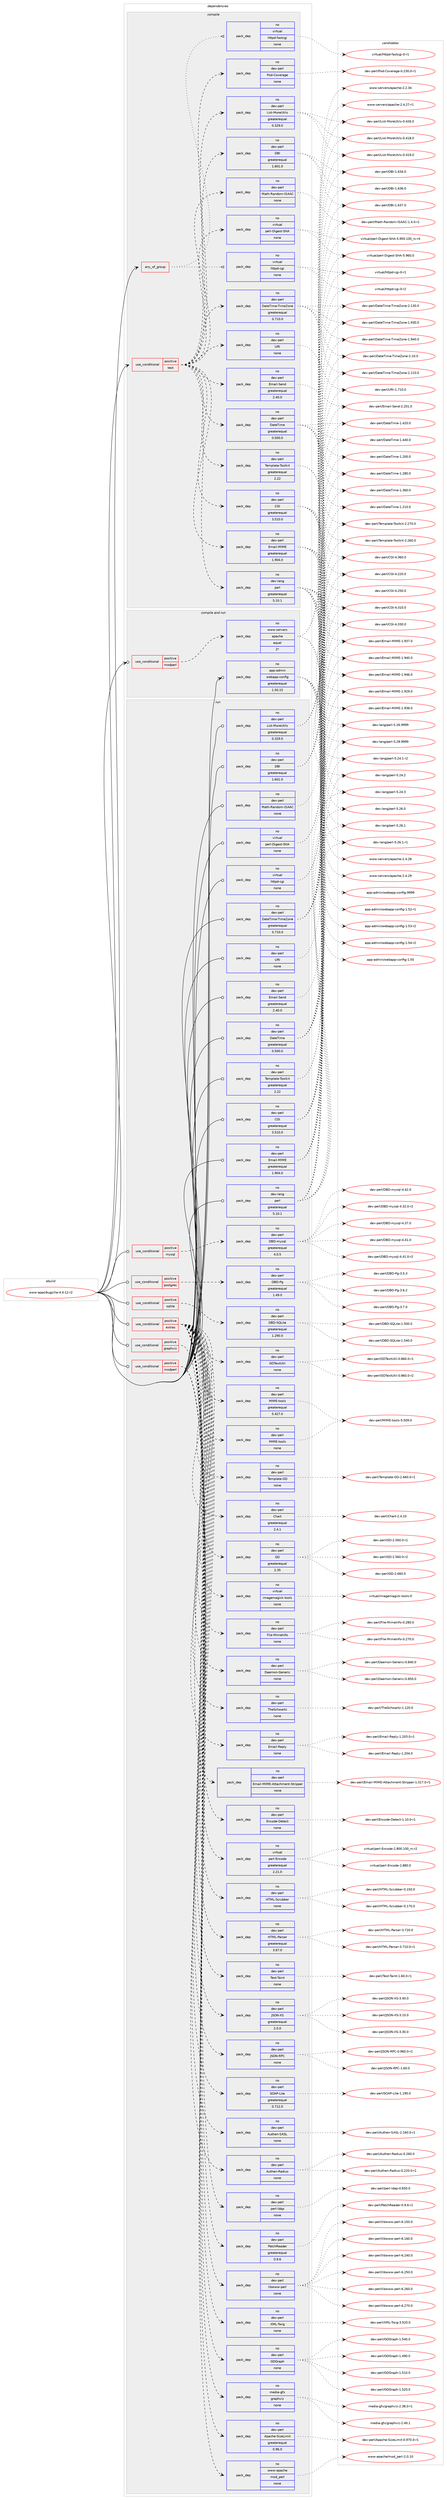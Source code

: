 digraph prolog {

# *************
# Graph options
# *************

newrank=true;
concentrate=true;
compound=true;
graph [rankdir=LR,fontname=Helvetica,fontsize=10,ranksep=1.5];#, ranksep=2.5, nodesep=0.2];
edge  [arrowhead=vee];
node  [fontname=Helvetica,fontsize=10];

# **********
# The ebuild
# **********

subgraph cluster_leftcol {
color=gray;
rank=same;
label=<<i>ebuild</i>>;
id [label="www-apps/bugzilla-4.4.12-r2", color=red, width=4, href="../www-apps/bugzilla-4.4.12-r2.svg"];
}

# ****************
# The dependencies
# ****************

subgraph cluster_midcol {
color=gray;
label=<<i>dependencies</i>>;
subgraph cluster_compile {
fillcolor="#eeeeee";
style=filled;
label=<<i>compile</i>>;
subgraph any150 {
dependency9023 [label=<<TABLE BORDER="0" CELLBORDER="1" CELLSPACING="0" CELLPADDING="4"><TR><TD CELLPADDING="10">any_of_group</TD></TR></TABLE>>, shape=none, color=red];subgraph pack7480 {
dependency9024 [label=<<TABLE BORDER="0" CELLBORDER="1" CELLSPACING="0" CELLPADDING="4" WIDTH="220"><TR><TD ROWSPAN="6" CELLPADDING="30">pack_dep</TD></TR><TR><TD WIDTH="110">no</TD></TR><TR><TD>virtual</TD></TR><TR><TD>httpd-cgi</TD></TR><TR><TD>none</TD></TR><TR><TD></TD></TR></TABLE>>, shape=none, color=blue];
}
dependency9023:e -> dependency9024:w [weight=20,style="dotted",arrowhead="oinv"];
subgraph pack7481 {
dependency9025 [label=<<TABLE BORDER="0" CELLBORDER="1" CELLSPACING="0" CELLPADDING="4" WIDTH="220"><TR><TD ROWSPAN="6" CELLPADDING="30">pack_dep</TD></TR><TR><TD WIDTH="110">no</TD></TR><TR><TD>virtual</TD></TR><TR><TD>httpd-fastcgi</TD></TR><TR><TD>none</TD></TR><TR><TD></TD></TR></TABLE>>, shape=none, color=blue];
}
dependency9023:e -> dependency9025:w [weight=20,style="dotted",arrowhead="oinv"];
}
id:e -> dependency9023:w [weight=20,style="solid",arrowhead="vee"];
subgraph cond1377 {
dependency9026 [label=<<TABLE BORDER="0" CELLBORDER="1" CELLSPACING="0" CELLPADDING="4"><TR><TD ROWSPAN="3" CELLPADDING="10">use_conditional</TD></TR><TR><TD>positive</TD></TR><TR><TD>test</TD></TR></TABLE>>, shape=none, color=red];
subgraph pack7482 {
dependency9027 [label=<<TABLE BORDER="0" CELLBORDER="1" CELLSPACING="0" CELLPADDING="4" WIDTH="220"><TR><TD ROWSPAN="6" CELLPADDING="30">pack_dep</TD></TR><TR><TD WIDTH="110">no</TD></TR><TR><TD>dev-perl</TD></TR><TR><TD>Pod-Coverage</TD></TR><TR><TD>none</TD></TR><TR><TD></TD></TR></TABLE>>, shape=none, color=blue];
}
dependency9026:e -> dependency9027:w [weight=20,style="dashed",arrowhead="vee"];
subgraph pack7483 {
dependency9028 [label=<<TABLE BORDER="0" CELLBORDER="1" CELLSPACING="0" CELLPADDING="4" WIDTH="220"><TR><TD ROWSPAN="6" CELLPADDING="30">pack_dep</TD></TR><TR><TD WIDTH="110">no</TD></TR><TR><TD>dev-lang</TD></TR><TR><TD>perl</TD></TR><TR><TD>greaterequal</TD></TR><TR><TD>5.10.1</TD></TR></TABLE>>, shape=none, color=blue];
}
dependency9026:e -> dependency9028:w [weight=20,style="dashed",arrowhead="vee"];
subgraph pack7484 {
dependency9029 [label=<<TABLE BORDER="0" CELLBORDER="1" CELLSPACING="0" CELLPADDING="4" WIDTH="220"><TR><TD ROWSPAN="6" CELLPADDING="30">pack_dep</TD></TR><TR><TD WIDTH="110">no</TD></TR><TR><TD>dev-perl</TD></TR><TR><TD>CGI</TD></TR><TR><TD>greaterequal</TD></TR><TR><TD>3.510.0</TD></TR></TABLE>>, shape=none, color=blue];
}
dependency9026:e -> dependency9029:w [weight=20,style="dashed",arrowhead="vee"];
subgraph pack7485 {
dependency9030 [label=<<TABLE BORDER="0" CELLBORDER="1" CELLSPACING="0" CELLPADDING="4" WIDTH="220"><TR><TD ROWSPAN="6" CELLPADDING="30">pack_dep</TD></TR><TR><TD WIDTH="110">no</TD></TR><TR><TD>virtual</TD></TR><TR><TD>perl-Digest-SHA</TD></TR><TR><TD>none</TD></TR><TR><TD></TD></TR></TABLE>>, shape=none, color=blue];
}
dependency9026:e -> dependency9030:w [weight=20,style="dashed",arrowhead="vee"];
subgraph pack7486 {
dependency9031 [label=<<TABLE BORDER="0" CELLBORDER="1" CELLSPACING="0" CELLPADDING="4" WIDTH="220"><TR><TD ROWSPAN="6" CELLPADDING="30">pack_dep</TD></TR><TR><TD WIDTH="110">no</TD></TR><TR><TD>dev-perl</TD></TR><TR><TD>DateTime</TD></TR><TR><TD>greaterequal</TD></TR><TR><TD>0.500.0</TD></TR></TABLE>>, shape=none, color=blue];
}
dependency9026:e -> dependency9031:w [weight=20,style="dashed",arrowhead="vee"];
subgraph pack7487 {
dependency9032 [label=<<TABLE BORDER="0" CELLBORDER="1" CELLSPACING="0" CELLPADDING="4" WIDTH="220"><TR><TD ROWSPAN="6" CELLPADDING="30">pack_dep</TD></TR><TR><TD WIDTH="110">no</TD></TR><TR><TD>dev-perl</TD></TR><TR><TD>DateTime-TimeZone</TD></TR><TR><TD>greaterequal</TD></TR><TR><TD>0.710.0</TD></TR></TABLE>>, shape=none, color=blue];
}
dependency9026:e -> dependency9032:w [weight=20,style="dashed",arrowhead="vee"];
subgraph pack7488 {
dependency9033 [label=<<TABLE BORDER="0" CELLBORDER="1" CELLSPACING="0" CELLPADDING="4" WIDTH="220"><TR><TD ROWSPAN="6" CELLPADDING="30">pack_dep</TD></TR><TR><TD WIDTH="110">no</TD></TR><TR><TD>dev-perl</TD></TR><TR><TD>DBI</TD></TR><TR><TD>greaterequal</TD></TR><TR><TD>1.601.0</TD></TR></TABLE>>, shape=none, color=blue];
}
dependency9026:e -> dependency9033:w [weight=20,style="dashed",arrowhead="vee"];
subgraph pack7489 {
dependency9034 [label=<<TABLE BORDER="0" CELLBORDER="1" CELLSPACING="0" CELLPADDING="4" WIDTH="220"><TR><TD ROWSPAN="6" CELLPADDING="30">pack_dep</TD></TR><TR><TD WIDTH="110">no</TD></TR><TR><TD>dev-perl</TD></TR><TR><TD>Template-Toolkit</TD></TR><TR><TD>greaterequal</TD></TR><TR><TD>2.22</TD></TR></TABLE>>, shape=none, color=blue];
}
dependency9026:e -> dependency9034:w [weight=20,style="dashed",arrowhead="vee"];
subgraph pack7490 {
dependency9035 [label=<<TABLE BORDER="0" CELLBORDER="1" CELLSPACING="0" CELLPADDING="4" WIDTH="220"><TR><TD ROWSPAN="6" CELLPADDING="30">pack_dep</TD></TR><TR><TD WIDTH="110">no</TD></TR><TR><TD>dev-perl</TD></TR><TR><TD>Email-Send</TD></TR><TR><TD>greaterequal</TD></TR><TR><TD>2.40.0</TD></TR></TABLE>>, shape=none, color=blue];
}
dependency9026:e -> dependency9035:w [weight=20,style="dashed",arrowhead="vee"];
subgraph pack7491 {
dependency9036 [label=<<TABLE BORDER="0" CELLBORDER="1" CELLSPACING="0" CELLPADDING="4" WIDTH="220"><TR><TD ROWSPAN="6" CELLPADDING="30">pack_dep</TD></TR><TR><TD WIDTH="110">no</TD></TR><TR><TD>dev-perl</TD></TR><TR><TD>Email-MIME</TD></TR><TR><TD>greaterequal</TD></TR><TR><TD>1.904.0</TD></TR></TABLE>>, shape=none, color=blue];
}
dependency9026:e -> dependency9036:w [weight=20,style="dashed",arrowhead="vee"];
subgraph pack7492 {
dependency9037 [label=<<TABLE BORDER="0" CELLBORDER="1" CELLSPACING="0" CELLPADDING="4" WIDTH="220"><TR><TD ROWSPAN="6" CELLPADDING="30">pack_dep</TD></TR><TR><TD WIDTH="110">no</TD></TR><TR><TD>dev-perl</TD></TR><TR><TD>URI</TD></TR><TR><TD>none</TD></TR><TR><TD></TD></TR></TABLE>>, shape=none, color=blue];
}
dependency9026:e -> dependency9037:w [weight=20,style="dashed",arrowhead="vee"];
subgraph pack7493 {
dependency9038 [label=<<TABLE BORDER="0" CELLBORDER="1" CELLSPACING="0" CELLPADDING="4" WIDTH="220"><TR><TD ROWSPAN="6" CELLPADDING="30">pack_dep</TD></TR><TR><TD WIDTH="110">no</TD></TR><TR><TD>dev-perl</TD></TR><TR><TD>List-MoreUtils</TD></TR><TR><TD>greaterequal</TD></TR><TR><TD>0.329.0</TD></TR></TABLE>>, shape=none, color=blue];
}
dependency9026:e -> dependency9038:w [weight=20,style="dashed",arrowhead="vee"];
subgraph pack7494 {
dependency9039 [label=<<TABLE BORDER="0" CELLBORDER="1" CELLSPACING="0" CELLPADDING="4" WIDTH="220"><TR><TD ROWSPAN="6" CELLPADDING="30">pack_dep</TD></TR><TR><TD WIDTH="110">no</TD></TR><TR><TD>dev-perl</TD></TR><TR><TD>Math-Random-ISAAC</TD></TR><TR><TD>none</TD></TR><TR><TD></TD></TR></TABLE>>, shape=none, color=blue];
}
dependency9026:e -> dependency9039:w [weight=20,style="dashed",arrowhead="vee"];
}
id:e -> dependency9026:w [weight=20,style="solid",arrowhead="vee"];
}
subgraph cluster_compileandrun {
fillcolor="#eeeeee";
style=filled;
label=<<i>compile and run</i>>;
subgraph cond1378 {
dependency9040 [label=<<TABLE BORDER="0" CELLBORDER="1" CELLSPACING="0" CELLPADDING="4"><TR><TD ROWSPAN="3" CELLPADDING="10">use_conditional</TD></TR><TR><TD>positive</TD></TR><TR><TD>modperl</TD></TR></TABLE>>, shape=none, color=red];
subgraph pack7495 {
dependency9041 [label=<<TABLE BORDER="0" CELLBORDER="1" CELLSPACING="0" CELLPADDING="4" WIDTH="220"><TR><TD ROWSPAN="6" CELLPADDING="30">pack_dep</TD></TR><TR><TD WIDTH="110">no</TD></TR><TR><TD>www-servers</TD></TR><TR><TD>apache</TD></TR><TR><TD>equal</TD></TR><TR><TD>2*</TD></TR></TABLE>>, shape=none, color=blue];
}
dependency9040:e -> dependency9041:w [weight=20,style="dashed",arrowhead="vee"];
}
id:e -> dependency9040:w [weight=20,style="solid",arrowhead="odotvee"];
subgraph pack7496 {
dependency9042 [label=<<TABLE BORDER="0" CELLBORDER="1" CELLSPACING="0" CELLPADDING="4" WIDTH="220"><TR><TD ROWSPAN="6" CELLPADDING="30">pack_dep</TD></TR><TR><TD WIDTH="110">no</TD></TR><TR><TD>app-admin</TD></TR><TR><TD>webapp-config</TD></TR><TR><TD>greaterequal</TD></TR><TR><TD>1.50.15</TD></TR></TABLE>>, shape=none, color=blue];
}
id:e -> dependency9042:w [weight=20,style="solid",arrowhead="odotvee"];
}
subgraph cluster_run {
fillcolor="#eeeeee";
style=filled;
label=<<i>run</i>>;
subgraph cond1379 {
dependency9043 [label=<<TABLE BORDER="0" CELLBORDER="1" CELLSPACING="0" CELLPADDING="4"><TR><TD ROWSPAN="3" CELLPADDING="10">use_conditional</TD></TR><TR><TD>positive</TD></TR><TR><TD>extras</TD></TR></TABLE>>, shape=none, color=red];
subgraph pack7497 {
dependency9044 [label=<<TABLE BORDER="0" CELLBORDER="1" CELLSPACING="0" CELLPADDING="4" WIDTH="220"><TR><TD ROWSPAN="6" CELLPADDING="30">pack_dep</TD></TR><TR><TD WIDTH="110">no</TD></TR><TR><TD>dev-perl</TD></TR><TR><TD>GD</TD></TR><TR><TD>greaterequal</TD></TR><TR><TD>2.35</TD></TR></TABLE>>, shape=none, color=blue];
}
dependency9043:e -> dependency9044:w [weight=20,style="dashed",arrowhead="vee"];
subgraph pack7498 {
dependency9045 [label=<<TABLE BORDER="0" CELLBORDER="1" CELLSPACING="0" CELLPADDING="4" WIDTH="220"><TR><TD ROWSPAN="6" CELLPADDING="30">pack_dep</TD></TR><TR><TD WIDTH="110">no</TD></TR><TR><TD>dev-perl</TD></TR><TR><TD>Chart</TD></TR><TR><TD>greaterequal</TD></TR><TR><TD>2.4.1</TD></TR></TABLE>>, shape=none, color=blue];
}
dependency9043:e -> dependency9045:w [weight=20,style="dashed",arrowhead="vee"];
subgraph pack7499 {
dependency9046 [label=<<TABLE BORDER="0" CELLBORDER="1" CELLSPACING="0" CELLPADDING="4" WIDTH="220"><TR><TD ROWSPAN="6" CELLPADDING="30">pack_dep</TD></TR><TR><TD WIDTH="110">no</TD></TR><TR><TD>dev-perl</TD></TR><TR><TD>Template-GD</TD></TR><TR><TD>none</TD></TR><TR><TD></TD></TR></TABLE>>, shape=none, color=blue];
}
dependency9043:e -> dependency9046:w [weight=20,style="dashed",arrowhead="vee"];
subgraph pack7500 {
dependency9047 [label=<<TABLE BORDER="0" CELLBORDER="1" CELLSPACING="0" CELLPADDING="4" WIDTH="220"><TR><TD ROWSPAN="6" CELLPADDING="30">pack_dep</TD></TR><TR><TD WIDTH="110">no</TD></TR><TR><TD>dev-perl</TD></TR><TR><TD>GDTextUtil</TD></TR><TR><TD>none</TD></TR><TR><TD></TD></TR></TABLE>>, shape=none, color=blue];
}
dependency9043:e -> dependency9047:w [weight=20,style="dashed",arrowhead="vee"];
subgraph pack7501 {
dependency9048 [label=<<TABLE BORDER="0" CELLBORDER="1" CELLSPACING="0" CELLPADDING="4" WIDTH="220"><TR><TD ROWSPAN="6" CELLPADDING="30">pack_dep</TD></TR><TR><TD WIDTH="110">no</TD></TR><TR><TD>dev-perl</TD></TR><TR><TD>GDGraph</TD></TR><TR><TD>none</TD></TR><TR><TD></TD></TR></TABLE>>, shape=none, color=blue];
}
dependency9043:e -> dependency9048:w [weight=20,style="dashed",arrowhead="vee"];
subgraph pack7502 {
dependency9049 [label=<<TABLE BORDER="0" CELLBORDER="1" CELLSPACING="0" CELLPADDING="4" WIDTH="220"><TR><TD ROWSPAN="6" CELLPADDING="30">pack_dep</TD></TR><TR><TD WIDTH="110">no</TD></TR><TR><TD>dev-perl</TD></TR><TR><TD>XML-Twig</TD></TR><TR><TD>none</TD></TR><TR><TD></TD></TR></TABLE>>, shape=none, color=blue];
}
dependency9043:e -> dependency9049:w [weight=20,style="dashed",arrowhead="vee"];
subgraph pack7503 {
dependency9050 [label=<<TABLE BORDER="0" CELLBORDER="1" CELLSPACING="0" CELLPADDING="4" WIDTH="220"><TR><TD ROWSPAN="6" CELLPADDING="30">pack_dep</TD></TR><TR><TD WIDTH="110">no</TD></TR><TR><TD>dev-perl</TD></TR><TR><TD>MIME-tools</TD></TR><TR><TD>greaterequal</TD></TR><TR><TD>5.427.0</TD></TR></TABLE>>, shape=none, color=blue];
}
dependency9043:e -> dependency9050:w [weight=20,style="dashed",arrowhead="vee"];
subgraph pack7504 {
dependency9051 [label=<<TABLE BORDER="0" CELLBORDER="1" CELLSPACING="0" CELLPADDING="4" WIDTH="220"><TR><TD ROWSPAN="6" CELLPADDING="30">pack_dep</TD></TR><TR><TD WIDTH="110">no</TD></TR><TR><TD>dev-perl</TD></TR><TR><TD>libwww-perl</TD></TR><TR><TD>none</TD></TR><TR><TD></TD></TR></TABLE>>, shape=none, color=blue];
}
dependency9043:e -> dependency9051:w [weight=20,style="dashed",arrowhead="vee"];
subgraph pack7505 {
dependency9052 [label=<<TABLE BORDER="0" CELLBORDER="1" CELLSPACING="0" CELLPADDING="4" WIDTH="220"><TR><TD ROWSPAN="6" CELLPADDING="30">pack_dep</TD></TR><TR><TD WIDTH="110">no</TD></TR><TR><TD>dev-perl</TD></TR><TR><TD>PatchReader</TD></TR><TR><TD>greaterequal</TD></TR><TR><TD>0.9.6</TD></TR></TABLE>>, shape=none, color=blue];
}
dependency9043:e -> dependency9052:w [weight=20,style="dashed",arrowhead="vee"];
subgraph pack7506 {
dependency9053 [label=<<TABLE BORDER="0" CELLBORDER="1" CELLSPACING="0" CELLPADDING="4" WIDTH="220"><TR><TD ROWSPAN="6" CELLPADDING="30">pack_dep</TD></TR><TR><TD WIDTH="110">no</TD></TR><TR><TD>dev-perl</TD></TR><TR><TD>perl-ldap</TD></TR><TR><TD>none</TD></TR><TR><TD></TD></TR></TABLE>>, shape=none, color=blue];
}
dependency9043:e -> dependency9053:w [weight=20,style="dashed",arrowhead="vee"];
subgraph pack7507 {
dependency9054 [label=<<TABLE BORDER="0" CELLBORDER="1" CELLSPACING="0" CELLPADDING="4" WIDTH="220"><TR><TD ROWSPAN="6" CELLPADDING="30">pack_dep</TD></TR><TR><TD WIDTH="110">no</TD></TR><TR><TD>dev-perl</TD></TR><TR><TD>Authen-Radius</TD></TR><TR><TD>none</TD></TR><TR><TD></TD></TR></TABLE>>, shape=none, color=blue];
}
dependency9043:e -> dependency9054:w [weight=20,style="dashed",arrowhead="vee"];
subgraph pack7508 {
dependency9055 [label=<<TABLE BORDER="0" CELLBORDER="1" CELLSPACING="0" CELLPADDING="4" WIDTH="220"><TR><TD ROWSPAN="6" CELLPADDING="30">pack_dep</TD></TR><TR><TD WIDTH="110">no</TD></TR><TR><TD>dev-perl</TD></TR><TR><TD>Authen-SASL</TD></TR><TR><TD>none</TD></TR><TR><TD></TD></TR></TABLE>>, shape=none, color=blue];
}
dependency9043:e -> dependency9055:w [weight=20,style="dashed",arrowhead="vee"];
subgraph pack7509 {
dependency9056 [label=<<TABLE BORDER="0" CELLBORDER="1" CELLSPACING="0" CELLPADDING="4" WIDTH="220"><TR><TD ROWSPAN="6" CELLPADDING="30">pack_dep</TD></TR><TR><TD WIDTH="110">no</TD></TR><TR><TD>dev-perl</TD></TR><TR><TD>SOAP-Lite</TD></TR><TR><TD>greaterequal</TD></TR><TR><TD>0.712.0</TD></TR></TABLE>>, shape=none, color=blue];
}
dependency9043:e -> dependency9056:w [weight=20,style="dashed",arrowhead="vee"];
subgraph pack7510 {
dependency9057 [label=<<TABLE BORDER="0" CELLBORDER="1" CELLSPACING="0" CELLPADDING="4" WIDTH="220"><TR><TD ROWSPAN="6" CELLPADDING="30">pack_dep</TD></TR><TR><TD WIDTH="110">no</TD></TR><TR><TD>dev-perl</TD></TR><TR><TD>JSON-RPC</TD></TR><TR><TD>none</TD></TR><TR><TD></TD></TR></TABLE>>, shape=none, color=blue];
}
dependency9043:e -> dependency9057:w [weight=20,style="dashed",arrowhead="vee"];
subgraph pack7511 {
dependency9058 [label=<<TABLE BORDER="0" CELLBORDER="1" CELLSPACING="0" CELLPADDING="4" WIDTH="220"><TR><TD ROWSPAN="6" CELLPADDING="30">pack_dep</TD></TR><TR><TD WIDTH="110">no</TD></TR><TR><TD>dev-perl</TD></TR><TR><TD>JSON-XS</TD></TR><TR><TD>greaterequal</TD></TR><TR><TD>2.0.0</TD></TR></TABLE>>, shape=none, color=blue];
}
dependency9043:e -> dependency9058:w [weight=20,style="dashed",arrowhead="vee"];
subgraph pack7512 {
dependency9059 [label=<<TABLE BORDER="0" CELLBORDER="1" CELLSPACING="0" CELLPADDING="4" WIDTH="220"><TR><TD ROWSPAN="6" CELLPADDING="30">pack_dep</TD></TR><TR><TD WIDTH="110">no</TD></TR><TR><TD>dev-perl</TD></TR><TR><TD>Test-Taint</TD></TR><TR><TD>none</TD></TR><TR><TD></TD></TR></TABLE>>, shape=none, color=blue];
}
dependency9043:e -> dependency9059:w [weight=20,style="dashed",arrowhead="vee"];
subgraph pack7513 {
dependency9060 [label=<<TABLE BORDER="0" CELLBORDER="1" CELLSPACING="0" CELLPADDING="4" WIDTH="220"><TR><TD ROWSPAN="6" CELLPADDING="30">pack_dep</TD></TR><TR><TD WIDTH="110">no</TD></TR><TR><TD>dev-perl</TD></TR><TR><TD>HTML-Parser</TD></TR><TR><TD>greaterequal</TD></TR><TR><TD>3.67.0</TD></TR></TABLE>>, shape=none, color=blue];
}
dependency9043:e -> dependency9060:w [weight=20,style="dashed",arrowhead="vee"];
subgraph pack7514 {
dependency9061 [label=<<TABLE BORDER="0" CELLBORDER="1" CELLSPACING="0" CELLPADDING="4" WIDTH="220"><TR><TD ROWSPAN="6" CELLPADDING="30">pack_dep</TD></TR><TR><TD WIDTH="110">no</TD></TR><TR><TD>dev-perl</TD></TR><TR><TD>HTML-Scrubber</TD></TR><TR><TD>none</TD></TR><TR><TD></TD></TR></TABLE>>, shape=none, color=blue];
}
dependency9043:e -> dependency9061:w [weight=20,style="dashed",arrowhead="vee"];
subgraph pack7515 {
dependency9062 [label=<<TABLE BORDER="0" CELLBORDER="1" CELLSPACING="0" CELLPADDING="4" WIDTH="220"><TR><TD ROWSPAN="6" CELLPADDING="30">pack_dep</TD></TR><TR><TD WIDTH="110">no</TD></TR><TR><TD>virtual</TD></TR><TR><TD>perl-Encode</TD></TR><TR><TD>greaterequal</TD></TR><TR><TD>2.21.0</TD></TR></TABLE>>, shape=none, color=blue];
}
dependency9043:e -> dependency9062:w [weight=20,style="dashed",arrowhead="vee"];
subgraph pack7516 {
dependency9063 [label=<<TABLE BORDER="0" CELLBORDER="1" CELLSPACING="0" CELLPADDING="4" WIDTH="220"><TR><TD ROWSPAN="6" CELLPADDING="30">pack_dep</TD></TR><TR><TD WIDTH="110">no</TD></TR><TR><TD>dev-perl</TD></TR><TR><TD>Encode-Detect</TD></TR><TR><TD>none</TD></TR><TR><TD></TD></TR></TABLE>>, shape=none, color=blue];
}
dependency9043:e -> dependency9063:w [weight=20,style="dashed",arrowhead="vee"];
subgraph pack7517 {
dependency9064 [label=<<TABLE BORDER="0" CELLBORDER="1" CELLSPACING="0" CELLPADDING="4" WIDTH="220"><TR><TD ROWSPAN="6" CELLPADDING="30">pack_dep</TD></TR><TR><TD WIDTH="110">no</TD></TR><TR><TD>dev-perl</TD></TR><TR><TD>Email-MIME-Attachment-Stripper</TD></TR><TR><TD>none</TD></TR><TR><TD></TD></TR></TABLE>>, shape=none, color=blue];
}
dependency9043:e -> dependency9064:w [weight=20,style="dashed",arrowhead="vee"];
subgraph pack7518 {
dependency9065 [label=<<TABLE BORDER="0" CELLBORDER="1" CELLSPACING="0" CELLPADDING="4" WIDTH="220"><TR><TD ROWSPAN="6" CELLPADDING="30">pack_dep</TD></TR><TR><TD WIDTH="110">no</TD></TR><TR><TD>dev-perl</TD></TR><TR><TD>Email-Reply</TD></TR><TR><TD>none</TD></TR><TR><TD></TD></TR></TABLE>>, shape=none, color=blue];
}
dependency9043:e -> dependency9065:w [weight=20,style="dashed",arrowhead="vee"];
subgraph pack7519 {
dependency9066 [label=<<TABLE BORDER="0" CELLBORDER="1" CELLSPACING="0" CELLPADDING="4" WIDTH="220"><TR><TD ROWSPAN="6" CELLPADDING="30">pack_dep</TD></TR><TR><TD WIDTH="110">no</TD></TR><TR><TD>dev-perl</TD></TR><TR><TD>TheSchwartz</TD></TR><TR><TD>none</TD></TR><TR><TD></TD></TR></TABLE>>, shape=none, color=blue];
}
dependency9043:e -> dependency9066:w [weight=20,style="dashed",arrowhead="vee"];
subgraph pack7520 {
dependency9067 [label=<<TABLE BORDER="0" CELLBORDER="1" CELLSPACING="0" CELLPADDING="4" WIDTH="220"><TR><TD ROWSPAN="6" CELLPADDING="30">pack_dep</TD></TR><TR><TD WIDTH="110">no</TD></TR><TR><TD>dev-perl</TD></TR><TR><TD>Daemon-Generic</TD></TR><TR><TD>none</TD></TR><TR><TD></TD></TR></TABLE>>, shape=none, color=blue];
}
dependency9043:e -> dependency9067:w [weight=20,style="dashed",arrowhead="vee"];
subgraph pack7521 {
dependency9068 [label=<<TABLE BORDER="0" CELLBORDER="1" CELLSPACING="0" CELLPADDING="4" WIDTH="220"><TR><TD ROWSPAN="6" CELLPADDING="30">pack_dep</TD></TR><TR><TD WIDTH="110">no</TD></TR><TR><TD>dev-perl</TD></TR><TR><TD>File-MimeInfo</TD></TR><TR><TD>none</TD></TR><TR><TD></TD></TR></TABLE>>, shape=none, color=blue];
}
dependency9043:e -> dependency9068:w [weight=20,style="dashed",arrowhead="vee"];
subgraph pack7522 {
dependency9069 [label=<<TABLE BORDER="0" CELLBORDER="1" CELLSPACING="0" CELLPADDING="4" WIDTH="220"><TR><TD ROWSPAN="6" CELLPADDING="30">pack_dep</TD></TR><TR><TD WIDTH="110">no</TD></TR><TR><TD>virtual</TD></TR><TR><TD>imagemagick-tools</TD></TR><TR><TD>none</TD></TR><TR><TD></TD></TR></TABLE>>, shape=none, color=blue];
}
dependency9043:e -> dependency9069:w [weight=20,style="dashed",arrowhead="vee"];
subgraph pack7523 {
dependency9070 [label=<<TABLE BORDER="0" CELLBORDER="1" CELLSPACING="0" CELLPADDING="4" WIDTH="220"><TR><TD ROWSPAN="6" CELLPADDING="30">pack_dep</TD></TR><TR><TD WIDTH="110">no</TD></TR><TR><TD>dev-perl</TD></TR><TR><TD>MIME-tools</TD></TR><TR><TD>none</TD></TR><TR><TD></TD></TR></TABLE>>, shape=none, color=blue];
}
dependency9043:e -> dependency9070:w [weight=20,style="dashed",arrowhead="vee"];
}
id:e -> dependency9043:w [weight=20,style="solid",arrowhead="odot"];
subgraph cond1380 {
dependency9071 [label=<<TABLE BORDER="0" CELLBORDER="1" CELLSPACING="0" CELLPADDING="4"><TR><TD ROWSPAN="3" CELLPADDING="10">use_conditional</TD></TR><TR><TD>positive</TD></TR><TR><TD>graphviz</TD></TR></TABLE>>, shape=none, color=red];
subgraph pack7524 {
dependency9072 [label=<<TABLE BORDER="0" CELLBORDER="1" CELLSPACING="0" CELLPADDING="4" WIDTH="220"><TR><TD ROWSPAN="6" CELLPADDING="30">pack_dep</TD></TR><TR><TD WIDTH="110">no</TD></TR><TR><TD>media-gfx</TD></TR><TR><TD>graphviz</TD></TR><TR><TD>none</TD></TR><TR><TD></TD></TR></TABLE>>, shape=none, color=blue];
}
dependency9071:e -> dependency9072:w [weight=20,style="dashed",arrowhead="vee"];
}
id:e -> dependency9071:w [weight=20,style="solid",arrowhead="odot"];
subgraph cond1381 {
dependency9073 [label=<<TABLE BORDER="0" CELLBORDER="1" CELLSPACING="0" CELLPADDING="4"><TR><TD ROWSPAN="3" CELLPADDING="10">use_conditional</TD></TR><TR><TD>positive</TD></TR><TR><TD>modperl</TD></TR></TABLE>>, shape=none, color=red];
subgraph pack7525 {
dependency9074 [label=<<TABLE BORDER="0" CELLBORDER="1" CELLSPACING="0" CELLPADDING="4" WIDTH="220"><TR><TD ROWSPAN="6" CELLPADDING="30">pack_dep</TD></TR><TR><TD WIDTH="110">no</TD></TR><TR><TD>www-apache</TD></TR><TR><TD>mod_perl</TD></TR><TR><TD>none</TD></TR><TR><TD></TD></TR></TABLE>>, shape=none, color=blue];
}
dependency9073:e -> dependency9074:w [weight=20,style="dashed",arrowhead="vee"];
subgraph pack7526 {
dependency9075 [label=<<TABLE BORDER="0" CELLBORDER="1" CELLSPACING="0" CELLPADDING="4" WIDTH="220"><TR><TD ROWSPAN="6" CELLPADDING="30">pack_dep</TD></TR><TR><TD WIDTH="110">no</TD></TR><TR><TD>dev-perl</TD></TR><TR><TD>Apache-SizeLimit</TD></TR><TR><TD>greaterequal</TD></TR><TR><TD>0.96.0</TD></TR></TABLE>>, shape=none, color=blue];
}
dependency9073:e -> dependency9075:w [weight=20,style="dashed",arrowhead="vee"];
}
id:e -> dependency9073:w [weight=20,style="solid",arrowhead="odot"];
subgraph cond1382 {
dependency9076 [label=<<TABLE BORDER="0" CELLBORDER="1" CELLSPACING="0" CELLPADDING="4"><TR><TD ROWSPAN="3" CELLPADDING="10">use_conditional</TD></TR><TR><TD>positive</TD></TR><TR><TD>mysql</TD></TR></TABLE>>, shape=none, color=red];
subgraph pack7527 {
dependency9077 [label=<<TABLE BORDER="0" CELLBORDER="1" CELLSPACING="0" CELLPADDING="4" WIDTH="220"><TR><TD ROWSPAN="6" CELLPADDING="30">pack_dep</TD></TR><TR><TD WIDTH="110">no</TD></TR><TR><TD>dev-perl</TD></TR><TR><TD>DBD-mysql</TD></TR><TR><TD>greaterequal</TD></TR><TR><TD>4.0.5</TD></TR></TABLE>>, shape=none, color=blue];
}
dependency9076:e -> dependency9077:w [weight=20,style="dashed",arrowhead="vee"];
}
id:e -> dependency9076:w [weight=20,style="solid",arrowhead="odot"];
subgraph cond1383 {
dependency9078 [label=<<TABLE BORDER="0" CELLBORDER="1" CELLSPACING="0" CELLPADDING="4"><TR><TD ROWSPAN="3" CELLPADDING="10">use_conditional</TD></TR><TR><TD>positive</TD></TR><TR><TD>postgres</TD></TR></TABLE>>, shape=none, color=red];
subgraph pack7528 {
dependency9079 [label=<<TABLE BORDER="0" CELLBORDER="1" CELLSPACING="0" CELLPADDING="4" WIDTH="220"><TR><TD ROWSPAN="6" CELLPADDING="30">pack_dep</TD></TR><TR><TD WIDTH="110">no</TD></TR><TR><TD>dev-perl</TD></TR><TR><TD>DBD-Pg</TD></TR><TR><TD>greaterequal</TD></TR><TR><TD>1.49.0</TD></TR></TABLE>>, shape=none, color=blue];
}
dependency9078:e -> dependency9079:w [weight=20,style="dashed",arrowhead="vee"];
}
id:e -> dependency9078:w [weight=20,style="solid",arrowhead="odot"];
subgraph cond1384 {
dependency9080 [label=<<TABLE BORDER="0" CELLBORDER="1" CELLSPACING="0" CELLPADDING="4"><TR><TD ROWSPAN="3" CELLPADDING="10">use_conditional</TD></TR><TR><TD>positive</TD></TR><TR><TD>sqlite</TD></TR></TABLE>>, shape=none, color=red];
subgraph pack7529 {
dependency9081 [label=<<TABLE BORDER="0" CELLBORDER="1" CELLSPACING="0" CELLPADDING="4" WIDTH="220"><TR><TD ROWSPAN="6" CELLPADDING="30">pack_dep</TD></TR><TR><TD WIDTH="110">no</TD></TR><TR><TD>dev-perl</TD></TR><TR><TD>DBD-SQLite</TD></TR><TR><TD>greaterequal</TD></TR><TR><TD>1.290.0</TD></TR></TABLE>>, shape=none, color=blue];
}
dependency9080:e -> dependency9081:w [weight=20,style="dashed",arrowhead="vee"];
}
id:e -> dependency9080:w [weight=20,style="solid",arrowhead="odot"];
subgraph pack7530 {
dependency9082 [label=<<TABLE BORDER="0" CELLBORDER="1" CELLSPACING="0" CELLPADDING="4" WIDTH="220"><TR><TD ROWSPAN="6" CELLPADDING="30">pack_dep</TD></TR><TR><TD WIDTH="110">no</TD></TR><TR><TD>dev-lang</TD></TR><TR><TD>perl</TD></TR><TR><TD>greaterequal</TD></TR><TR><TD>5.10.1</TD></TR></TABLE>>, shape=none, color=blue];
}
id:e -> dependency9082:w [weight=20,style="solid",arrowhead="odot"];
subgraph pack7531 {
dependency9083 [label=<<TABLE BORDER="0" CELLBORDER="1" CELLSPACING="0" CELLPADDING="4" WIDTH="220"><TR><TD ROWSPAN="6" CELLPADDING="30">pack_dep</TD></TR><TR><TD WIDTH="110">no</TD></TR><TR><TD>dev-perl</TD></TR><TR><TD>CGI</TD></TR><TR><TD>greaterequal</TD></TR><TR><TD>3.510.0</TD></TR></TABLE>>, shape=none, color=blue];
}
id:e -> dependency9083:w [weight=20,style="solid",arrowhead="odot"];
subgraph pack7532 {
dependency9084 [label=<<TABLE BORDER="0" CELLBORDER="1" CELLSPACING="0" CELLPADDING="4" WIDTH="220"><TR><TD ROWSPAN="6" CELLPADDING="30">pack_dep</TD></TR><TR><TD WIDTH="110">no</TD></TR><TR><TD>dev-perl</TD></TR><TR><TD>DBI</TD></TR><TR><TD>greaterequal</TD></TR><TR><TD>1.601.0</TD></TR></TABLE>>, shape=none, color=blue];
}
id:e -> dependency9084:w [weight=20,style="solid",arrowhead="odot"];
subgraph pack7533 {
dependency9085 [label=<<TABLE BORDER="0" CELLBORDER="1" CELLSPACING="0" CELLPADDING="4" WIDTH="220"><TR><TD ROWSPAN="6" CELLPADDING="30">pack_dep</TD></TR><TR><TD WIDTH="110">no</TD></TR><TR><TD>dev-perl</TD></TR><TR><TD>DateTime</TD></TR><TR><TD>greaterequal</TD></TR><TR><TD>0.500.0</TD></TR></TABLE>>, shape=none, color=blue];
}
id:e -> dependency9085:w [weight=20,style="solid",arrowhead="odot"];
subgraph pack7534 {
dependency9086 [label=<<TABLE BORDER="0" CELLBORDER="1" CELLSPACING="0" CELLPADDING="4" WIDTH="220"><TR><TD ROWSPAN="6" CELLPADDING="30">pack_dep</TD></TR><TR><TD WIDTH="110">no</TD></TR><TR><TD>dev-perl</TD></TR><TR><TD>DateTime-TimeZone</TD></TR><TR><TD>greaterequal</TD></TR><TR><TD>0.710.0</TD></TR></TABLE>>, shape=none, color=blue];
}
id:e -> dependency9086:w [weight=20,style="solid",arrowhead="odot"];
subgraph pack7535 {
dependency9087 [label=<<TABLE BORDER="0" CELLBORDER="1" CELLSPACING="0" CELLPADDING="4" WIDTH="220"><TR><TD ROWSPAN="6" CELLPADDING="30">pack_dep</TD></TR><TR><TD WIDTH="110">no</TD></TR><TR><TD>dev-perl</TD></TR><TR><TD>Email-MIME</TD></TR><TR><TD>greaterequal</TD></TR><TR><TD>1.904.0</TD></TR></TABLE>>, shape=none, color=blue];
}
id:e -> dependency9087:w [weight=20,style="solid",arrowhead="odot"];
subgraph pack7536 {
dependency9088 [label=<<TABLE BORDER="0" CELLBORDER="1" CELLSPACING="0" CELLPADDING="4" WIDTH="220"><TR><TD ROWSPAN="6" CELLPADDING="30">pack_dep</TD></TR><TR><TD WIDTH="110">no</TD></TR><TR><TD>dev-perl</TD></TR><TR><TD>Email-Send</TD></TR><TR><TD>greaterequal</TD></TR><TR><TD>2.40.0</TD></TR></TABLE>>, shape=none, color=blue];
}
id:e -> dependency9088:w [weight=20,style="solid",arrowhead="odot"];
subgraph pack7537 {
dependency9089 [label=<<TABLE BORDER="0" CELLBORDER="1" CELLSPACING="0" CELLPADDING="4" WIDTH="220"><TR><TD ROWSPAN="6" CELLPADDING="30">pack_dep</TD></TR><TR><TD WIDTH="110">no</TD></TR><TR><TD>dev-perl</TD></TR><TR><TD>List-MoreUtils</TD></TR><TR><TD>greaterequal</TD></TR><TR><TD>0.329.0</TD></TR></TABLE>>, shape=none, color=blue];
}
id:e -> dependency9089:w [weight=20,style="solid",arrowhead="odot"];
subgraph pack7538 {
dependency9090 [label=<<TABLE BORDER="0" CELLBORDER="1" CELLSPACING="0" CELLPADDING="4" WIDTH="220"><TR><TD ROWSPAN="6" CELLPADDING="30">pack_dep</TD></TR><TR><TD WIDTH="110">no</TD></TR><TR><TD>dev-perl</TD></TR><TR><TD>Math-Random-ISAAC</TD></TR><TR><TD>none</TD></TR><TR><TD></TD></TR></TABLE>>, shape=none, color=blue];
}
id:e -> dependency9090:w [weight=20,style="solid",arrowhead="odot"];
subgraph pack7539 {
dependency9091 [label=<<TABLE BORDER="0" CELLBORDER="1" CELLSPACING="0" CELLPADDING="4" WIDTH="220"><TR><TD ROWSPAN="6" CELLPADDING="30">pack_dep</TD></TR><TR><TD WIDTH="110">no</TD></TR><TR><TD>dev-perl</TD></TR><TR><TD>Template-Toolkit</TD></TR><TR><TD>greaterequal</TD></TR><TR><TD>2.22</TD></TR></TABLE>>, shape=none, color=blue];
}
id:e -> dependency9091:w [weight=20,style="solid",arrowhead="odot"];
subgraph pack7540 {
dependency9092 [label=<<TABLE BORDER="0" CELLBORDER="1" CELLSPACING="0" CELLPADDING="4" WIDTH="220"><TR><TD ROWSPAN="6" CELLPADDING="30">pack_dep</TD></TR><TR><TD WIDTH="110">no</TD></TR><TR><TD>dev-perl</TD></TR><TR><TD>URI</TD></TR><TR><TD>none</TD></TR><TR><TD></TD></TR></TABLE>>, shape=none, color=blue];
}
id:e -> dependency9092:w [weight=20,style="solid",arrowhead="odot"];
subgraph pack7541 {
dependency9093 [label=<<TABLE BORDER="0" CELLBORDER="1" CELLSPACING="0" CELLPADDING="4" WIDTH="220"><TR><TD ROWSPAN="6" CELLPADDING="30">pack_dep</TD></TR><TR><TD WIDTH="110">no</TD></TR><TR><TD>virtual</TD></TR><TR><TD>httpd-cgi</TD></TR><TR><TD>none</TD></TR><TR><TD></TD></TR></TABLE>>, shape=none, color=blue];
}
id:e -> dependency9093:w [weight=20,style="solid",arrowhead="odot"];
subgraph pack7542 {
dependency9094 [label=<<TABLE BORDER="0" CELLBORDER="1" CELLSPACING="0" CELLPADDING="4" WIDTH="220"><TR><TD ROWSPAN="6" CELLPADDING="30">pack_dep</TD></TR><TR><TD WIDTH="110">no</TD></TR><TR><TD>virtual</TD></TR><TR><TD>perl-Digest-SHA</TD></TR><TR><TD>none</TD></TR><TR><TD></TD></TR></TABLE>>, shape=none, color=blue];
}
id:e -> dependency9094:w [weight=20,style="solid",arrowhead="odot"];
}
}

# **************
# The candidates
# **************

subgraph cluster_choices {
rank=same;
color=gray;
label=<<i>candidates</i>>;

subgraph choice7480 {
color=black;
nodesep=1;
choice1181051141161179710847104116116112100459910310545484511449 [label="virtual/httpd-cgi-0-r1", color=red, width=4,href="../virtual/httpd-cgi-0-r1.svg"];
choice1181051141161179710847104116116112100459910310545484511450 [label="virtual/httpd-cgi-0-r2", color=red, width=4,href="../virtual/httpd-cgi-0-r2.svg"];
dependency9024:e -> choice1181051141161179710847104116116112100459910310545484511449:w [style=dotted,weight="100"];
dependency9024:e -> choice1181051141161179710847104116116112100459910310545484511450:w [style=dotted,weight="100"];
}
subgraph choice7481 {
color=black;
nodesep=1;
choice118105114116117971084710411611611210045102971151169910310545484511449 [label="virtual/httpd-fastcgi-0-r1", color=red, width=4,href="../virtual/httpd-fastcgi-0-r1.svg"];
dependency9025:e -> choice118105114116117971084710411611611210045102971151169910310545484511449:w [style=dotted,weight="100"];
}
subgraph choice7482 {
color=black;
nodesep=1;
choice10010111845112101114108478011110045671111181011149710310145484650514846484511449 [label="dev-perl/Pod-Coverage-0.230.0-r1", color=red, width=4,href="../dev-perl/Pod-Coverage-0.230.0-r1.svg"];
dependency9027:e -> choice10010111845112101114108478011110045671111181011149710310145484650514846484511449:w [style=dotted,weight="100"];
}
subgraph choice7483 {
color=black;
nodesep=1;
choice100101118451089711010347112101114108455346505246494511450 [label="dev-lang/perl-5.24.1-r2", color=red, width=4,href="../dev-lang/perl-5.24.1-r2.svg"];
choice10010111845108971101034711210111410845534650524650 [label="dev-lang/perl-5.24.2", color=red, width=4,href="../dev-lang/perl-5.24.2.svg"];
choice10010111845108971101034711210111410845534650524651 [label="dev-lang/perl-5.24.3", color=red, width=4,href="../dev-lang/perl-5.24.3.svg"];
choice10010111845108971101034711210111410845534650544648 [label="dev-lang/perl-5.26.0", color=red, width=4,href="../dev-lang/perl-5.26.0.svg"];
choice10010111845108971101034711210111410845534650544649 [label="dev-lang/perl-5.26.1", color=red, width=4,href="../dev-lang/perl-5.26.1.svg"];
choice100101118451089711010347112101114108455346505446494511449 [label="dev-lang/perl-5.26.1-r1", color=red, width=4,href="../dev-lang/perl-5.26.1-r1.svg"];
choice10010111845108971101034711210111410845534650544657575757 [label="dev-lang/perl-5.26.9999", color=red, width=4,href="../dev-lang/perl-5.26.9999.svg"];
choice10010111845108971101034711210111410845534650564657575757 [label="dev-lang/perl-5.28.9999", color=red, width=4,href="../dev-lang/perl-5.28.9999.svg"];
dependency9028:e -> choice100101118451089711010347112101114108455346505246494511450:w [style=dotted,weight="100"];
dependency9028:e -> choice10010111845108971101034711210111410845534650524650:w [style=dotted,weight="100"];
dependency9028:e -> choice10010111845108971101034711210111410845534650524651:w [style=dotted,weight="100"];
dependency9028:e -> choice10010111845108971101034711210111410845534650544648:w [style=dotted,weight="100"];
dependency9028:e -> choice10010111845108971101034711210111410845534650544649:w [style=dotted,weight="100"];
dependency9028:e -> choice100101118451089711010347112101114108455346505446494511449:w [style=dotted,weight="100"];
dependency9028:e -> choice10010111845108971101034711210111410845534650544657575757:w [style=dotted,weight="100"];
dependency9028:e -> choice10010111845108971101034711210111410845534650564657575757:w [style=dotted,weight="100"];
}
subgraph choice7484 {
color=black;
nodesep=1;
choice10010111845112101114108476771734552465050484648 [label="dev-perl/CGI-4.220.0", color=red, width=4,href="../dev-perl/CGI-4.220.0.svg"];
choice10010111845112101114108476771734552465053484648 [label="dev-perl/CGI-4.250.0", color=red, width=4,href="../dev-perl/CGI-4.250.0.svg"];
choice10010111845112101114108476771734552465149484648 [label="dev-perl/CGI-4.310.0", color=red, width=4,href="../dev-perl/CGI-4.310.0.svg"];
choice10010111845112101114108476771734552465151484648 [label="dev-perl/CGI-4.330.0", color=red, width=4,href="../dev-perl/CGI-4.330.0.svg"];
choice10010111845112101114108476771734552465154484648 [label="dev-perl/CGI-4.360.0", color=red, width=4,href="../dev-perl/CGI-4.360.0.svg"];
dependency9029:e -> choice10010111845112101114108476771734552465050484648:w [style=dotted,weight="100"];
dependency9029:e -> choice10010111845112101114108476771734552465053484648:w [style=dotted,weight="100"];
dependency9029:e -> choice10010111845112101114108476771734552465149484648:w [style=dotted,weight="100"];
dependency9029:e -> choice10010111845112101114108476771734552465151484648:w [style=dotted,weight="100"];
dependency9029:e -> choice10010111845112101114108476771734552465154484648:w [style=dotted,weight="100"];
}
subgraph choice7485 {
color=black;
nodesep=1;
choice11810511411611797108471121011141084568105103101115116458372654553465753484649484895114994511452 [label="virtual/perl-Digest-SHA-5.950.100_rc-r4", color=red, width=4,href="../virtual/perl-Digest-SHA-5.950.100_rc-r4.svg"];
choice11810511411611797108471121011141084568105103101115116458372654553465754484648 [label="virtual/perl-Digest-SHA-5.960.0", color=red, width=4,href="../virtual/perl-Digest-SHA-5.960.0.svg"];
dependency9030:e -> choice11810511411611797108471121011141084568105103101115116458372654553465753484649484895114994511452:w [style=dotted,weight="100"];
dependency9030:e -> choice11810511411611797108471121011141084568105103101115116458372654553465754484648:w [style=dotted,weight="100"];
}
subgraph choice7486 {
color=black;
nodesep=1;
choice10010111845112101114108476897116101841051091014549465048484648 [label="dev-perl/DateTime-1.200.0", color=red, width=4,href="../dev-perl/DateTime-1.200.0.svg"];
choice10010111845112101114108476897116101841051091014549465049484648 [label="dev-perl/DateTime-1.210.0", color=red, width=4,href="../dev-perl/DateTime-1.210.0.svg"];
choice10010111845112101114108476897116101841051091014549465056484648 [label="dev-perl/DateTime-1.280.0", color=red, width=4,href="../dev-perl/DateTime-1.280.0.svg"];
choice10010111845112101114108476897116101841051091014549465154484648 [label="dev-perl/DateTime-1.360.0", color=red, width=4,href="../dev-perl/DateTime-1.360.0.svg"];
choice10010111845112101114108476897116101841051091014549465250484648 [label="dev-perl/DateTime-1.420.0", color=red, width=4,href="../dev-perl/DateTime-1.420.0.svg"];
choice10010111845112101114108476897116101841051091014549465252484648 [label="dev-perl/DateTime-1.440.0", color=red, width=4,href="../dev-perl/DateTime-1.440.0.svg"];
dependency9031:e -> choice10010111845112101114108476897116101841051091014549465048484648:w [style=dotted,weight="100"];
dependency9031:e -> choice10010111845112101114108476897116101841051091014549465049484648:w [style=dotted,weight="100"];
dependency9031:e -> choice10010111845112101114108476897116101841051091014549465056484648:w [style=dotted,weight="100"];
dependency9031:e -> choice10010111845112101114108476897116101841051091014549465154484648:w [style=dotted,weight="100"];
dependency9031:e -> choice10010111845112101114108476897116101841051091014549465250484648:w [style=dotted,weight="100"];
dependency9031:e -> choice10010111845112101114108476897116101841051091014549465252484648:w [style=dotted,weight="100"];
}
subgraph choice7487 {
color=black;
nodesep=1;
choice10010111845112101114108476897116101841051091014584105109101901111101014549465751484648 [label="dev-perl/DateTime-TimeZone-1.930.0", color=red, width=4,href="../dev-perl/DateTime-TimeZone-1.930.0.svg"];
choice10010111845112101114108476897116101841051091014584105109101901111101014549465752484648 [label="dev-perl/DateTime-TimeZone-1.940.0", color=red, width=4,href="../dev-perl/DateTime-TimeZone-1.940.0.svg"];
choice100101118451121011141084768971161018410510910145841051091019011111010145504649484648 [label="dev-perl/DateTime-TimeZone-2.10.0", color=red, width=4,href="../dev-perl/DateTime-TimeZone-2.10.0.svg"];
choice10010111845112101114108476897116101841051091014584105109101901111101014550464949484648 [label="dev-perl/DateTime-TimeZone-2.110.0", color=red, width=4,href="../dev-perl/DateTime-TimeZone-2.110.0.svg"];
choice10010111845112101114108476897116101841051091014584105109101901111101014550464951484648 [label="dev-perl/DateTime-TimeZone-2.130.0", color=red, width=4,href="../dev-perl/DateTime-TimeZone-2.130.0.svg"];
dependency9032:e -> choice10010111845112101114108476897116101841051091014584105109101901111101014549465751484648:w [style=dotted,weight="100"];
dependency9032:e -> choice10010111845112101114108476897116101841051091014584105109101901111101014549465752484648:w [style=dotted,weight="100"];
dependency9032:e -> choice100101118451121011141084768971161018410510910145841051091019011111010145504649484648:w [style=dotted,weight="100"];
dependency9032:e -> choice10010111845112101114108476897116101841051091014584105109101901111101014550464949484648:w [style=dotted,weight="100"];
dependency9032:e -> choice10010111845112101114108476897116101841051091014584105109101901111101014550464951484648:w [style=dotted,weight="100"];
}
subgraph choice7488 {
color=black;
nodesep=1;
choice10010111845112101114108476866734549465451524648 [label="dev-perl/DBI-1.634.0", color=red, width=4,href="../dev-perl/DBI-1.634.0.svg"];
choice10010111845112101114108476866734549465451544648 [label="dev-perl/DBI-1.636.0", color=red, width=4,href="../dev-perl/DBI-1.636.0.svg"];
choice10010111845112101114108476866734549465451554648 [label="dev-perl/DBI-1.637.0", color=red, width=4,href="../dev-perl/DBI-1.637.0.svg"];
dependency9033:e -> choice10010111845112101114108476866734549465451524648:w [style=dotted,weight="100"];
dependency9033:e -> choice10010111845112101114108476866734549465451544648:w [style=dotted,weight="100"];
dependency9033:e -> choice10010111845112101114108476866734549465451554648:w [style=dotted,weight="100"];
}
subgraph choice7489 {
color=black;
nodesep=1;
choice1001011184511210111410847841011091121089711610145841111111081071051164550465054484648 [label="dev-perl/Template-Toolkit-2.260.0", color=red, width=4,href="../dev-perl/Template-Toolkit-2.260.0.svg"];
choice1001011184511210111410847841011091121089711610145841111111081071051164550465055484648 [label="dev-perl/Template-Toolkit-2.270.0", color=red, width=4,href="../dev-perl/Template-Toolkit-2.270.0.svg"];
dependency9034:e -> choice1001011184511210111410847841011091121089711610145841111111081071051164550465054484648:w [style=dotted,weight="100"];
dependency9034:e -> choice1001011184511210111410847841011091121089711610145841111111081071051164550465055484648:w [style=dotted,weight="100"];
}
subgraph choice7490 {
color=black;
nodesep=1;
choice1001011184511210111410847691099710510845831011101004550465048494648 [label="dev-perl/Email-Send-2.201.0", color=red, width=4,href="../dev-perl/Email-Send-2.201.0.svg"];
dependency9035:e -> choice1001011184511210111410847691099710510845831011101004550465048494648:w [style=dotted,weight="100"];
}
subgraph choice7491 {
color=black;
nodesep=1;
choice1001011184511210111410847691099710510845777377694549465750574648 [label="dev-perl/Email-MIME-1.929.0", color=red, width=4,href="../dev-perl/Email-MIME-1.929.0.svg"];
choice1001011184511210111410847691099710510845777377694549465751544648 [label="dev-perl/Email-MIME-1.936.0", color=red, width=4,href="../dev-perl/Email-MIME-1.936.0.svg"];
choice1001011184511210111410847691099710510845777377694549465751554648 [label="dev-perl/Email-MIME-1.937.0", color=red, width=4,href="../dev-perl/Email-MIME-1.937.0.svg"];
choice1001011184511210111410847691099710510845777377694549465752484648 [label="dev-perl/Email-MIME-1.940.0", color=red, width=4,href="../dev-perl/Email-MIME-1.940.0.svg"];
choice1001011184511210111410847691099710510845777377694549465752544648 [label="dev-perl/Email-MIME-1.946.0", color=red, width=4,href="../dev-perl/Email-MIME-1.946.0.svg"];
dependency9036:e -> choice1001011184511210111410847691099710510845777377694549465750574648:w [style=dotted,weight="100"];
dependency9036:e -> choice1001011184511210111410847691099710510845777377694549465751544648:w [style=dotted,weight="100"];
dependency9036:e -> choice1001011184511210111410847691099710510845777377694549465751554648:w [style=dotted,weight="100"];
dependency9036:e -> choice1001011184511210111410847691099710510845777377694549465752484648:w [style=dotted,weight="100"];
dependency9036:e -> choice1001011184511210111410847691099710510845777377694549465752544648:w [style=dotted,weight="100"];
}
subgraph choice7492 {
color=black;
nodesep=1;
choice10010111845112101114108478582734549465549484648 [label="dev-perl/URI-1.710.0", color=red, width=4,href="../dev-perl/URI-1.710.0.svg"];
dependency9037:e -> choice10010111845112101114108478582734549465549484648:w [style=dotted,weight="100"];
}
subgraph choice7493 {
color=black;
nodesep=1;
choice1001011184511210111410847761051151164577111114101851161051081154548465249564648 [label="dev-perl/List-MoreUtils-0.418.0", color=red, width=4,href="../dev-perl/List-MoreUtils-0.418.0.svg"];
choice1001011184511210111410847761051151164577111114101851161051081154548465249574648 [label="dev-perl/List-MoreUtils-0.419.0", color=red, width=4,href="../dev-perl/List-MoreUtils-0.419.0.svg"];
choice1001011184511210111410847761051151164577111114101851161051081154548465250544648 [label="dev-perl/List-MoreUtils-0.426.0", color=red, width=4,href="../dev-perl/List-MoreUtils-0.426.0.svg"];
dependency9038:e -> choice1001011184511210111410847761051151164577111114101851161051081154548465249564648:w [style=dotted,weight="100"];
dependency9038:e -> choice1001011184511210111410847761051151164577111114101851161051081154548465249574648:w [style=dotted,weight="100"];
dependency9038:e -> choice1001011184511210111410847761051151164577111114101851161051081154548465250544648:w [style=dotted,weight="100"];
}
subgraph choice7494 {
color=black;
nodesep=1;
choice100101118451121011141084777971161044582971101001111094573836565674549465246484511449 [label="dev-perl/Math-Random-ISAAC-1.4.0-r1", color=red, width=4,href="../dev-perl/Math-Random-ISAAC-1.4.0-r1.svg"];
dependency9039:e -> choice100101118451121011141084777971161044582971101001111094573836565674549465246484511449:w [style=dotted,weight="100"];
}
subgraph choice7495 {
color=black;
nodesep=1;
choice119119119451151011141181011141154797112979910410145504650465152 [label="www-servers/apache-2.2.34", color=red, width=4,href="../www-servers/apache-2.2.34.svg"];
choice1191191194511510111411810111411547971129799104101455046524650554511449 [label="www-servers/apache-2.4.27-r1", color=red, width=4,href="../www-servers/apache-2.4.27-r1.svg"];
choice119119119451151011141181011141154797112979910410145504652465056 [label="www-servers/apache-2.4.28", color=red, width=4,href="../www-servers/apache-2.4.28.svg"];
choice119119119451151011141181011141154797112979910410145504652465057 [label="www-servers/apache-2.4.29", color=red, width=4,href="../www-servers/apache-2.4.29.svg"];
dependency9041:e -> choice119119119451151011141181011141154797112979910410145504650465152:w [style=dotted,weight="100"];
dependency9041:e -> choice1191191194511510111411810111411547971129799104101455046524650554511449:w [style=dotted,weight="100"];
dependency9041:e -> choice119119119451151011141181011141154797112979910410145504652465056:w [style=dotted,weight="100"];
dependency9041:e -> choice119119119451151011141181011141154797112979910410145504652465057:w [style=dotted,weight="100"];
}
subgraph choice7496 {
color=black;
nodesep=1;
choice971121124597100109105110471191019897112112459911111010210510345494653504511449 [label="app-admin/webapp-config-1.52-r1", color=red, width=4,href="../app-admin/webapp-config-1.52-r1.svg"];
choice971121124597100109105110471191019897112112459911111010210510345494653514511450 [label="app-admin/webapp-config-1.53-r2", color=red, width=4,href="../app-admin/webapp-config-1.53-r2.svg"];
choice971121124597100109105110471191019897112112459911111010210510345494653524511450 [label="app-admin/webapp-config-1.54-r2", color=red, width=4,href="../app-admin/webapp-config-1.54-r2.svg"];
choice97112112459710010910511047119101989711211245991111101021051034549465353 [label="app-admin/webapp-config-1.55", color=red, width=4,href="../app-admin/webapp-config-1.55.svg"];
choice97112112459710010910511047119101989711211245991111101021051034557575757 [label="app-admin/webapp-config-9999", color=red, width=4,href="../app-admin/webapp-config-9999.svg"];
dependency9042:e -> choice971121124597100109105110471191019897112112459911111010210510345494653504511449:w [style=dotted,weight="100"];
dependency9042:e -> choice971121124597100109105110471191019897112112459911111010210510345494653514511450:w [style=dotted,weight="100"];
dependency9042:e -> choice971121124597100109105110471191019897112112459911111010210510345494653524511450:w [style=dotted,weight="100"];
dependency9042:e -> choice97112112459710010910511047119101989711211245991111101021051034549465353:w [style=dotted,weight="100"];
dependency9042:e -> choice97112112459710010910511047119101989711211245991111101021051034557575757:w [style=dotted,weight="100"];
}
subgraph choice7497 {
color=black;
nodesep=1;
choice1001011184511210111410847716845504653544846484511449 [label="dev-perl/GD-2.560.0-r1", color=red, width=4,href="../dev-perl/GD-2.560.0-r1.svg"];
choice1001011184511210111410847716845504653544846484511450 [label="dev-perl/GD-2.560.0-r2", color=red, width=4,href="../dev-perl/GD-2.560.0-r2.svg"];
choice100101118451121011141084771684550465454484648 [label="dev-perl/GD-2.660.0", color=red, width=4,href="../dev-perl/GD-2.660.0.svg"];
dependency9044:e -> choice1001011184511210111410847716845504653544846484511449:w [style=dotted,weight="100"];
dependency9044:e -> choice1001011184511210111410847716845504653544846484511450:w [style=dotted,weight="100"];
dependency9044:e -> choice100101118451121011141084771684550465454484648:w [style=dotted,weight="100"];
}
subgraph choice7498 {
color=black;
nodesep=1;
choice1001011184511210111410847671049711411645504652464948 [label="dev-perl/Chart-2.4.10", color=red, width=4,href="../dev-perl/Chart-2.4.10.svg"];
dependency9045:e -> choice1001011184511210111410847671049711411645504652464948:w [style=dotted,weight="100"];
}
subgraph choice7499 {
color=black;
nodesep=1;
choice1001011184511210111410847841011091121089711610145716845504654544846484511449 [label="dev-perl/Template-GD-2.660.0-r1", color=red, width=4,href="../dev-perl/Template-GD-2.660.0-r1.svg"];
dependency9046:e -> choice1001011184511210111410847841011091121089711610145716845504654544846484511449:w [style=dotted,weight="100"];
}
subgraph choice7500 {
color=black;
nodesep=1;
choice10010111845112101114108477168841011201168511610510845484656544846484511449 [label="dev-perl/GDTextUtil-0.860.0-r1", color=red, width=4,href="../dev-perl/GDTextUtil-0.860.0-r1.svg"];
choice10010111845112101114108477168841011201168511610510845484656544846484511450 [label="dev-perl/GDTextUtil-0.860.0-r2", color=red, width=4,href="../dev-perl/GDTextUtil-0.860.0-r2.svg"];
dependency9047:e -> choice10010111845112101114108477168841011201168511610510845484656544846484511449:w [style=dotted,weight="100"];
dependency9047:e -> choice10010111845112101114108477168841011201168511610510845484656544846484511450:w [style=dotted,weight="100"];
}
subgraph choice7501 {
color=black;
nodesep=1;
choice1001011184511210111410847716871114971121044549465257484648 [label="dev-perl/GDGraph-1.490.0", color=red, width=4,href="../dev-perl/GDGraph-1.490.0.svg"];
choice1001011184511210111410847716871114971121044549465349484648 [label="dev-perl/GDGraph-1.510.0", color=red, width=4,href="../dev-perl/GDGraph-1.510.0.svg"];
choice1001011184511210111410847716871114971121044549465350484648 [label="dev-perl/GDGraph-1.520.0", color=red, width=4,href="../dev-perl/GDGraph-1.520.0.svg"];
choice1001011184511210111410847716871114971121044549465352484648 [label="dev-perl/GDGraph-1.540.0", color=red, width=4,href="../dev-perl/GDGraph-1.540.0.svg"];
dependency9048:e -> choice1001011184511210111410847716871114971121044549465257484648:w [style=dotted,weight="100"];
dependency9048:e -> choice1001011184511210111410847716871114971121044549465349484648:w [style=dotted,weight="100"];
dependency9048:e -> choice1001011184511210111410847716871114971121044549465350484648:w [style=dotted,weight="100"];
dependency9048:e -> choice1001011184511210111410847716871114971121044549465352484648:w [style=dotted,weight="100"];
}
subgraph choice7502 {
color=black;
nodesep=1;
choice100101118451121011141084788777645841191051034551465350484648 [label="dev-perl/XML-Twig-3.520.0", color=red, width=4,href="../dev-perl/XML-Twig-3.520.0.svg"];
dependency9049:e -> choice100101118451121011141084788777645841191051034551465350484648:w [style=dotted,weight="100"];
}
subgraph choice7503 {
color=black;
nodesep=1;
choice100101118451121011141084777737769451161111111081154553465348574648 [label="dev-perl/MIME-tools-5.509.0", color=red, width=4,href="../dev-perl/MIME-tools-5.509.0.svg"];
dependency9050:e -> choice100101118451121011141084777737769451161111111081154553465348574648:w [style=dotted,weight="100"];
}
subgraph choice7504 {
color=black;
nodesep=1;
choice100101118451121011141084710810598119119119451121011141084554464953484648 [label="dev-perl/libwww-perl-6.150.0", color=red, width=4,href="../dev-perl/libwww-perl-6.150.0.svg"];
choice100101118451121011141084710810598119119119451121011141084554464954484648 [label="dev-perl/libwww-perl-6.160.0", color=red, width=4,href="../dev-perl/libwww-perl-6.160.0.svg"];
choice100101118451121011141084710810598119119119451121011141084554465052484648 [label="dev-perl/libwww-perl-6.240.0", color=red, width=4,href="../dev-perl/libwww-perl-6.240.0.svg"];
choice100101118451121011141084710810598119119119451121011141084554465053484648 [label="dev-perl/libwww-perl-6.250.0", color=red, width=4,href="../dev-perl/libwww-perl-6.250.0.svg"];
choice100101118451121011141084710810598119119119451121011141084554465054484648 [label="dev-perl/libwww-perl-6.260.0", color=red, width=4,href="../dev-perl/libwww-perl-6.260.0.svg"];
choice100101118451121011141084710810598119119119451121011141084554465055484648 [label="dev-perl/libwww-perl-6.270.0", color=red, width=4,href="../dev-perl/libwww-perl-6.270.0.svg"];
dependency9051:e -> choice100101118451121011141084710810598119119119451121011141084554464953484648:w [style=dotted,weight="100"];
dependency9051:e -> choice100101118451121011141084710810598119119119451121011141084554464954484648:w [style=dotted,weight="100"];
dependency9051:e -> choice100101118451121011141084710810598119119119451121011141084554465052484648:w [style=dotted,weight="100"];
dependency9051:e -> choice100101118451121011141084710810598119119119451121011141084554465053484648:w [style=dotted,weight="100"];
dependency9051:e -> choice100101118451121011141084710810598119119119451121011141084554465054484648:w [style=dotted,weight="100"];
dependency9051:e -> choice100101118451121011141084710810598119119119451121011141084554465055484648:w [style=dotted,weight="100"];
}
subgraph choice7505 {
color=black;
nodesep=1;
choice100101118451121011141084780971169910482101971001011144548465746544511449 [label="dev-perl/PatchReader-0.9.6-r1", color=red, width=4,href="../dev-perl/PatchReader-0.9.6-r1.svg"];
dependency9052:e -> choice100101118451121011141084780971169910482101971001011144548465746544511449:w [style=dotted,weight="100"];
}
subgraph choice7506 {
color=black;
nodesep=1;
choice100101118451121011141084711210111410845108100971124548465453484648 [label="dev-perl/perl-ldap-0.650.0", color=red, width=4,href="../dev-perl/perl-ldap-0.650.0.svg"];
dependency9053:e -> choice100101118451121011141084711210111410845108100971124548465453484648:w [style=dotted,weight="100"];
}
subgraph choice7507 {
color=black;
nodesep=1;
choice10010111845112101114108476511711610410111045829710010511711545484650504846484511449 [label="dev-perl/Authen-Radius-0.220.0-r1", color=red, width=4,href="../dev-perl/Authen-Radius-0.220.0-r1.svg"];
choice1001011184511210111410847651171161041011104582971001051171154548465054484648 [label="dev-perl/Authen-Radius-0.260.0", color=red, width=4,href="../dev-perl/Authen-Radius-0.260.0.svg"];
dependency9054:e -> choice10010111845112101114108476511711610410111045829710010511711545484650504846484511449:w [style=dotted,weight="100"];
dependency9054:e -> choice1001011184511210111410847651171161041011104582971001051171154548465054484648:w [style=dotted,weight="100"];
}
subgraph choice7508 {
color=black;
nodesep=1;
choice100101118451121011141084765117116104101110458365837645504649544846484511449 [label="dev-perl/Authen-SASL-2.160.0-r1", color=red, width=4,href="../dev-perl/Authen-SASL-2.160.0-r1.svg"];
dependency9055:e -> choice100101118451121011141084765117116104101110458365837645504649544846484511449:w [style=dotted,weight="100"];
}
subgraph choice7509 {
color=black;
nodesep=1;
choice10010111845112101114108478379658045761051161014549464957484648 [label="dev-perl/SOAP-Lite-1.190.0", color=red, width=4,href="../dev-perl/SOAP-Lite-1.190.0.svg"];
dependency9056:e -> choice10010111845112101114108478379658045761051161014549464957484648:w [style=dotted,weight="100"];
}
subgraph choice7510 {
color=black;
nodesep=1;
choice1001011184511210111410847748379784582806745484657544846484511449 [label="dev-perl/JSON-RPC-0.960.0-r1", color=red, width=4,href="../dev-perl/JSON-RPC-0.960.0-r1.svg"];
choice1001011184511210111410847748379784582806745494654484648 [label="dev-perl/JSON-RPC-1.60.0", color=red, width=4,href="../dev-perl/JSON-RPC-1.60.0.svg"];
dependency9057:e -> choice1001011184511210111410847748379784582806745484657544846484511449:w [style=dotted,weight="100"];
dependency9057:e -> choice1001011184511210111410847748379784582806745494654484648:w [style=dotted,weight="100"];
}
subgraph choice7511 {
color=black;
nodesep=1;
choice10010111845112101114108477483797845888345514649484648 [label="dev-perl/JSON-XS-3.10.0", color=red, width=4,href="../dev-perl/JSON-XS-3.10.0.svg"];
choice10010111845112101114108477483797845888345514651484648 [label="dev-perl/JSON-XS-3.30.0", color=red, width=4,href="../dev-perl/JSON-XS-3.30.0.svg"];
choice10010111845112101114108477483797845888345514652484648 [label="dev-perl/JSON-XS-3.40.0", color=red, width=4,href="../dev-perl/JSON-XS-3.40.0.svg"];
dependency9058:e -> choice10010111845112101114108477483797845888345514649484648:w [style=dotted,weight="100"];
dependency9058:e -> choice10010111845112101114108477483797845888345514651484648:w [style=dotted,weight="100"];
dependency9058:e -> choice10010111845112101114108477483797845888345514652484648:w [style=dotted,weight="100"];
}
subgraph choice7512 {
color=black;
nodesep=1;
choice100101118451121011141084784101115116458497105110116454946544846484511449 [label="dev-perl/Test-Taint-1.60.0-r1", color=red, width=4,href="../dev-perl/Test-Taint-1.60.0-r1.svg"];
dependency9059:e -> choice100101118451121011141084784101115116458497105110116454946544846484511449:w [style=dotted,weight="100"];
}
subgraph choice7513 {
color=black;
nodesep=1;
choice10010111845112101114108477284777645809711411510111445514655494846484511449 [label="dev-perl/HTML-Parser-3.710.0-r1", color=red, width=4,href="../dev-perl/HTML-Parser-3.710.0-r1.svg"];
choice1001011184511210111410847728477764580971141151011144551465550484648 [label="dev-perl/HTML-Parser-3.720.0", color=red, width=4,href="../dev-perl/HTML-Parser-3.720.0.svg"];
dependency9060:e -> choice10010111845112101114108477284777645809711411510111445514655494846484511449:w [style=dotted,weight="100"];
dependency9060:e -> choice1001011184511210111410847728477764580971141151011144551465550484648:w [style=dotted,weight="100"];
}
subgraph choice7514 {
color=black;
nodesep=1;
choice10010111845112101114108477284777645839911411798981011144548464953484648 [label="dev-perl/HTML-Scrubber-0.150.0", color=red, width=4,href="../dev-perl/HTML-Scrubber-0.150.0.svg"];
choice10010111845112101114108477284777645839911411798981011144548464955484648 [label="dev-perl/HTML-Scrubber-0.170.0", color=red, width=4,href="../dev-perl/HTML-Scrubber-0.170.0.svg"];
dependency9061:e -> choice10010111845112101114108477284777645839911411798981011144548464953484648:w [style=dotted,weight="100"];
dependency9061:e -> choice10010111845112101114108477284777645839911411798981011144548464955484648:w [style=dotted,weight="100"];
}
subgraph choice7515 {
color=black;
nodesep=1;
choice11810511411611797108471121011141084569110991111001014550465648484649484895114994511450 [label="virtual/perl-Encode-2.800.100_rc-r2", color=red, width=4,href="../virtual/perl-Encode-2.800.100_rc-r2.svg"];
choice11810511411611797108471121011141084569110991111001014550465656484648 [label="virtual/perl-Encode-2.880.0", color=red, width=4,href="../virtual/perl-Encode-2.880.0.svg"];
dependency9062:e -> choice11810511411611797108471121011141084569110991111001014550465648484649484895114994511450:w [style=dotted,weight="100"];
dependency9062:e -> choice11810511411611797108471121011141084569110991111001014550465656484648:w [style=dotted,weight="100"];
}
subgraph choice7516 {
color=black;
nodesep=1;
choice10010111845112101114108476911099111100101456810111610199116454946494846484511449 [label="dev-perl/Encode-Detect-1.10.0-r1", color=red, width=4,href="../dev-perl/Encode-Detect-1.10.0-r1.svg"];
dependency9063:e -> choice10010111845112101114108476911099111100101456810111610199116454946494846484511449:w [style=dotted,weight="100"];
}
subgraph choice7517 {
color=black;
nodesep=1;
choice10010111845112101114108476910997105108457773776945651161169799104109101110116458311611410511211210111445494651495546484511449 [label="dev-perl/Email-MIME-Attachment-Stripper-1.317.0-r1", color=red, width=4,href="../dev-perl/Email-MIME-Attachment-Stripper-1.317.0-r1.svg"];
dependency9064:e -> choice10010111845112101114108476910997105108457773776945651161169799104109101110116458311611410511211210111445494651495546484511449:w [style=dotted,weight="100"];
}
subgraph choice7518 {
color=black;
nodesep=1;
choice10010111845112101114108476910997105108458210111210812145494650485146484511449 [label="dev-perl/Email-Reply-1.203.0-r1", color=red, width=4,href="../dev-perl/Email-Reply-1.203.0-r1.svg"];
choice1001011184511210111410847691099710510845821011121081214549465048524648 [label="dev-perl/Email-Reply-1.204.0", color=red, width=4,href="../dev-perl/Email-Reply-1.204.0.svg"];
dependency9065:e -> choice10010111845112101114108476910997105108458210111210812145494650485146484511449:w [style=dotted,weight="100"];
dependency9065:e -> choice1001011184511210111410847691099710510845821011121081214549465048524648:w [style=dotted,weight="100"];
}
subgraph choice7519 {
color=black;
nodesep=1;
choice1001011184511210111410847841041018399104119971141161224549464950484648 [label="dev-perl/TheSchwartz-1.120.0", color=red, width=4,href="../dev-perl/TheSchwartz-1.120.0.svg"];
dependency9066:e -> choice1001011184511210111410847841041018399104119971141161224549464950484648:w [style=dotted,weight="100"];
}
subgraph choice7520 {
color=black;
nodesep=1;
choice100101118451121011141084768971011091111104571101110101114105994548465652484648 [label="dev-perl/Daemon-Generic-0.840.0", color=red, width=4,href="../dev-perl/Daemon-Generic-0.840.0.svg"];
choice100101118451121011141084768971011091111104571101110101114105994548465653484648 [label="dev-perl/Daemon-Generic-0.850.0", color=red, width=4,href="../dev-perl/Daemon-Generic-0.850.0.svg"];
dependency9067:e -> choice100101118451121011141084768971011091111104571101110101114105994548465652484648:w [style=dotted,weight="100"];
dependency9067:e -> choice100101118451121011141084768971011091111104571101110101114105994548465653484648:w [style=dotted,weight="100"];
}
subgraph choice7521 {
color=black;
nodesep=1;
choice1001011184511210111410847701051081014577105109101731101021114548465055484648 [label="dev-perl/File-MimeInfo-0.270.0", color=red, width=4,href="../dev-perl/File-MimeInfo-0.270.0.svg"];
choice1001011184511210111410847701051081014577105109101731101021114548465056484648 [label="dev-perl/File-MimeInfo-0.280.0", color=red, width=4,href="../dev-perl/File-MimeInfo-0.280.0.svg"];
dependency9068:e -> choice1001011184511210111410847701051081014577105109101731101021114548465055484648:w [style=dotted,weight="100"];
dependency9068:e -> choice1001011184511210111410847701051081014577105109101731101021114548465056484648:w [style=dotted,weight="100"];
}
subgraph choice7522 {
color=black;
nodesep=1;
choice1181051141161179710847105109971031011099710310599107451161111111081154548 [label="virtual/imagemagick-tools-0", color=red, width=4,href="../virtual/imagemagick-tools-0.svg"];
dependency9069:e -> choice1181051141161179710847105109971031011099710310599107451161111111081154548:w [style=dotted,weight="100"];
}
subgraph choice7523 {
color=black;
nodesep=1;
choice100101118451121011141084777737769451161111111081154553465348574648 [label="dev-perl/MIME-tools-5.509.0", color=red, width=4,href="../dev-perl/MIME-tools-5.509.0.svg"];
dependency9070:e -> choice100101118451121011141084777737769451161111111081154553465348574648:w [style=dotted,weight="100"];
}
subgraph choice7524 {
color=black;
nodesep=1;
choice10910110010597451031021204710311497112104118105122455046515646484511449 [label="media-gfx/graphviz-2.38.0-r1", color=red, width=4,href="../media-gfx/graphviz-2.38.0-r1.svg"];
choice1091011001059745103102120471031149711210411810512245504652484649 [label="media-gfx/graphviz-2.40.1", color=red, width=4,href="../media-gfx/graphviz-2.40.1.svg"];
dependency9072:e -> choice10910110010597451031021204710311497112104118105122455046515646484511449:w [style=dotted,weight="100"];
dependency9072:e -> choice1091011001059745103102120471031149711210411810512245504652484649:w [style=dotted,weight="100"];
}
subgraph choice7525 {
color=black;
nodesep=1;
choice11911911945971129799104101471091111009511210111410845504648464948 [label="www-apache/mod_perl-2.0.10", color=red, width=4,href="../www-apache/mod_perl-2.0.10.svg"];
dependency9074:e -> choice11911911945971129799104101471091111009511210111410845504648464948:w [style=dotted,weight="100"];
}
subgraph choice7526 {
color=black;
nodesep=1;
choice100101118451121011141084765112979910410145831051221017610510910511645484657554846484511449 [label="dev-perl/Apache-SizeLimit-0.970.0-r1", color=red, width=4,href="../dev-perl/Apache-SizeLimit-0.970.0-r1.svg"];
dependency9075:e -> choice100101118451121011141084765112979910410145831051221017610510910511645484657554846484511449:w [style=dotted,weight="100"];
}
subgraph choice7527 {
color=black;
nodesep=1;
choice100101118451121011141084768666845109121115113108455246515046484511450 [label="dev-perl/DBD-mysql-4.32.0-r2", color=red, width=4,href="../dev-perl/DBD-mysql-4.32.0-r2.svg"];
choice10010111845112101114108476866684510912111511310845524651554648 [label="dev-perl/DBD-mysql-4.37.0", color=red, width=4,href="../dev-perl/DBD-mysql-4.37.0.svg"];
choice10010111845112101114108476866684510912111511310845524652494648 [label="dev-perl/DBD-mysql-4.41.0", color=red, width=4,href="../dev-perl/DBD-mysql-4.41.0.svg"];
choice100101118451121011141084768666845109121115113108455246524946484511450 [label="dev-perl/DBD-mysql-4.41.0-r2", color=red, width=4,href="../dev-perl/DBD-mysql-4.41.0-r2.svg"];
choice10010111845112101114108476866684510912111511310845524652504648 [label="dev-perl/DBD-mysql-4.42.0", color=red, width=4,href="../dev-perl/DBD-mysql-4.42.0.svg"];
dependency9077:e -> choice100101118451121011141084768666845109121115113108455246515046484511450:w [style=dotted,weight="100"];
dependency9077:e -> choice10010111845112101114108476866684510912111511310845524651554648:w [style=dotted,weight="100"];
dependency9077:e -> choice10010111845112101114108476866684510912111511310845524652494648:w [style=dotted,weight="100"];
dependency9077:e -> choice100101118451121011141084768666845109121115113108455246524946484511450:w [style=dotted,weight="100"];
dependency9077:e -> choice10010111845112101114108476866684510912111511310845524652504648:w [style=dotted,weight="100"];
}
subgraph choice7528 {
color=black;
nodesep=1;
choice10010111845112101114108476866684580103455146534651 [label="dev-perl/DBD-Pg-3.5.3", color=red, width=4,href="../dev-perl/DBD-Pg-3.5.3.svg"];
choice10010111845112101114108476866684580103455146544650 [label="dev-perl/DBD-Pg-3.6.2", color=red, width=4,href="../dev-perl/DBD-Pg-3.6.2.svg"];
choice10010111845112101114108476866684580103455146554648 [label="dev-perl/DBD-Pg-3.7.0", color=red, width=4,href="../dev-perl/DBD-Pg-3.7.0.svg"];
dependency9079:e -> choice10010111845112101114108476866684580103455146534651:w [style=dotted,weight="100"];
dependency9079:e -> choice10010111845112101114108476866684580103455146544650:w [style=dotted,weight="100"];
dependency9079:e -> choice10010111845112101114108476866684580103455146554648:w [style=dotted,weight="100"];
}
subgraph choice7529 {
color=black;
nodesep=1;
choice1001011184511210111410847686668458381761051161014549465348484648 [label="dev-perl/DBD-SQLite-1.500.0", color=red, width=4,href="../dev-perl/DBD-SQLite-1.500.0.svg"];
choice1001011184511210111410847686668458381761051161014549465352484648 [label="dev-perl/DBD-SQLite-1.540.0", color=red, width=4,href="../dev-perl/DBD-SQLite-1.540.0.svg"];
dependency9081:e -> choice1001011184511210111410847686668458381761051161014549465348484648:w [style=dotted,weight="100"];
dependency9081:e -> choice1001011184511210111410847686668458381761051161014549465352484648:w [style=dotted,weight="100"];
}
subgraph choice7530 {
color=black;
nodesep=1;
choice100101118451089711010347112101114108455346505246494511450 [label="dev-lang/perl-5.24.1-r2", color=red, width=4,href="../dev-lang/perl-5.24.1-r2.svg"];
choice10010111845108971101034711210111410845534650524650 [label="dev-lang/perl-5.24.2", color=red, width=4,href="../dev-lang/perl-5.24.2.svg"];
choice10010111845108971101034711210111410845534650524651 [label="dev-lang/perl-5.24.3", color=red, width=4,href="../dev-lang/perl-5.24.3.svg"];
choice10010111845108971101034711210111410845534650544648 [label="dev-lang/perl-5.26.0", color=red, width=4,href="../dev-lang/perl-5.26.0.svg"];
choice10010111845108971101034711210111410845534650544649 [label="dev-lang/perl-5.26.1", color=red, width=4,href="../dev-lang/perl-5.26.1.svg"];
choice100101118451089711010347112101114108455346505446494511449 [label="dev-lang/perl-5.26.1-r1", color=red, width=4,href="../dev-lang/perl-5.26.1-r1.svg"];
choice10010111845108971101034711210111410845534650544657575757 [label="dev-lang/perl-5.26.9999", color=red, width=4,href="../dev-lang/perl-5.26.9999.svg"];
choice10010111845108971101034711210111410845534650564657575757 [label="dev-lang/perl-5.28.9999", color=red, width=4,href="../dev-lang/perl-5.28.9999.svg"];
dependency9082:e -> choice100101118451089711010347112101114108455346505246494511450:w [style=dotted,weight="100"];
dependency9082:e -> choice10010111845108971101034711210111410845534650524650:w [style=dotted,weight="100"];
dependency9082:e -> choice10010111845108971101034711210111410845534650524651:w [style=dotted,weight="100"];
dependency9082:e -> choice10010111845108971101034711210111410845534650544648:w [style=dotted,weight="100"];
dependency9082:e -> choice10010111845108971101034711210111410845534650544649:w [style=dotted,weight="100"];
dependency9082:e -> choice100101118451089711010347112101114108455346505446494511449:w [style=dotted,weight="100"];
dependency9082:e -> choice10010111845108971101034711210111410845534650544657575757:w [style=dotted,weight="100"];
dependency9082:e -> choice10010111845108971101034711210111410845534650564657575757:w [style=dotted,weight="100"];
}
subgraph choice7531 {
color=black;
nodesep=1;
choice10010111845112101114108476771734552465050484648 [label="dev-perl/CGI-4.220.0", color=red, width=4,href="../dev-perl/CGI-4.220.0.svg"];
choice10010111845112101114108476771734552465053484648 [label="dev-perl/CGI-4.250.0", color=red, width=4,href="../dev-perl/CGI-4.250.0.svg"];
choice10010111845112101114108476771734552465149484648 [label="dev-perl/CGI-4.310.0", color=red, width=4,href="../dev-perl/CGI-4.310.0.svg"];
choice10010111845112101114108476771734552465151484648 [label="dev-perl/CGI-4.330.0", color=red, width=4,href="../dev-perl/CGI-4.330.0.svg"];
choice10010111845112101114108476771734552465154484648 [label="dev-perl/CGI-4.360.0", color=red, width=4,href="../dev-perl/CGI-4.360.0.svg"];
dependency9083:e -> choice10010111845112101114108476771734552465050484648:w [style=dotted,weight="100"];
dependency9083:e -> choice10010111845112101114108476771734552465053484648:w [style=dotted,weight="100"];
dependency9083:e -> choice10010111845112101114108476771734552465149484648:w [style=dotted,weight="100"];
dependency9083:e -> choice10010111845112101114108476771734552465151484648:w [style=dotted,weight="100"];
dependency9083:e -> choice10010111845112101114108476771734552465154484648:w [style=dotted,weight="100"];
}
subgraph choice7532 {
color=black;
nodesep=1;
choice10010111845112101114108476866734549465451524648 [label="dev-perl/DBI-1.634.0", color=red, width=4,href="../dev-perl/DBI-1.634.0.svg"];
choice10010111845112101114108476866734549465451544648 [label="dev-perl/DBI-1.636.0", color=red, width=4,href="../dev-perl/DBI-1.636.0.svg"];
choice10010111845112101114108476866734549465451554648 [label="dev-perl/DBI-1.637.0", color=red, width=4,href="../dev-perl/DBI-1.637.0.svg"];
dependency9084:e -> choice10010111845112101114108476866734549465451524648:w [style=dotted,weight="100"];
dependency9084:e -> choice10010111845112101114108476866734549465451544648:w [style=dotted,weight="100"];
dependency9084:e -> choice10010111845112101114108476866734549465451554648:w [style=dotted,weight="100"];
}
subgraph choice7533 {
color=black;
nodesep=1;
choice10010111845112101114108476897116101841051091014549465048484648 [label="dev-perl/DateTime-1.200.0", color=red, width=4,href="../dev-perl/DateTime-1.200.0.svg"];
choice10010111845112101114108476897116101841051091014549465049484648 [label="dev-perl/DateTime-1.210.0", color=red, width=4,href="../dev-perl/DateTime-1.210.0.svg"];
choice10010111845112101114108476897116101841051091014549465056484648 [label="dev-perl/DateTime-1.280.0", color=red, width=4,href="../dev-perl/DateTime-1.280.0.svg"];
choice10010111845112101114108476897116101841051091014549465154484648 [label="dev-perl/DateTime-1.360.0", color=red, width=4,href="../dev-perl/DateTime-1.360.0.svg"];
choice10010111845112101114108476897116101841051091014549465250484648 [label="dev-perl/DateTime-1.420.0", color=red, width=4,href="../dev-perl/DateTime-1.420.0.svg"];
choice10010111845112101114108476897116101841051091014549465252484648 [label="dev-perl/DateTime-1.440.0", color=red, width=4,href="../dev-perl/DateTime-1.440.0.svg"];
dependency9085:e -> choice10010111845112101114108476897116101841051091014549465048484648:w [style=dotted,weight="100"];
dependency9085:e -> choice10010111845112101114108476897116101841051091014549465049484648:w [style=dotted,weight="100"];
dependency9085:e -> choice10010111845112101114108476897116101841051091014549465056484648:w [style=dotted,weight="100"];
dependency9085:e -> choice10010111845112101114108476897116101841051091014549465154484648:w [style=dotted,weight="100"];
dependency9085:e -> choice10010111845112101114108476897116101841051091014549465250484648:w [style=dotted,weight="100"];
dependency9085:e -> choice10010111845112101114108476897116101841051091014549465252484648:w [style=dotted,weight="100"];
}
subgraph choice7534 {
color=black;
nodesep=1;
choice10010111845112101114108476897116101841051091014584105109101901111101014549465751484648 [label="dev-perl/DateTime-TimeZone-1.930.0", color=red, width=4,href="../dev-perl/DateTime-TimeZone-1.930.0.svg"];
choice10010111845112101114108476897116101841051091014584105109101901111101014549465752484648 [label="dev-perl/DateTime-TimeZone-1.940.0", color=red, width=4,href="../dev-perl/DateTime-TimeZone-1.940.0.svg"];
choice100101118451121011141084768971161018410510910145841051091019011111010145504649484648 [label="dev-perl/DateTime-TimeZone-2.10.0", color=red, width=4,href="../dev-perl/DateTime-TimeZone-2.10.0.svg"];
choice10010111845112101114108476897116101841051091014584105109101901111101014550464949484648 [label="dev-perl/DateTime-TimeZone-2.110.0", color=red, width=4,href="../dev-perl/DateTime-TimeZone-2.110.0.svg"];
choice10010111845112101114108476897116101841051091014584105109101901111101014550464951484648 [label="dev-perl/DateTime-TimeZone-2.130.0", color=red, width=4,href="../dev-perl/DateTime-TimeZone-2.130.0.svg"];
dependency9086:e -> choice10010111845112101114108476897116101841051091014584105109101901111101014549465751484648:w [style=dotted,weight="100"];
dependency9086:e -> choice10010111845112101114108476897116101841051091014584105109101901111101014549465752484648:w [style=dotted,weight="100"];
dependency9086:e -> choice100101118451121011141084768971161018410510910145841051091019011111010145504649484648:w [style=dotted,weight="100"];
dependency9086:e -> choice10010111845112101114108476897116101841051091014584105109101901111101014550464949484648:w [style=dotted,weight="100"];
dependency9086:e -> choice10010111845112101114108476897116101841051091014584105109101901111101014550464951484648:w [style=dotted,weight="100"];
}
subgraph choice7535 {
color=black;
nodesep=1;
choice1001011184511210111410847691099710510845777377694549465750574648 [label="dev-perl/Email-MIME-1.929.0", color=red, width=4,href="../dev-perl/Email-MIME-1.929.0.svg"];
choice1001011184511210111410847691099710510845777377694549465751544648 [label="dev-perl/Email-MIME-1.936.0", color=red, width=4,href="../dev-perl/Email-MIME-1.936.0.svg"];
choice1001011184511210111410847691099710510845777377694549465751554648 [label="dev-perl/Email-MIME-1.937.0", color=red, width=4,href="../dev-perl/Email-MIME-1.937.0.svg"];
choice1001011184511210111410847691099710510845777377694549465752484648 [label="dev-perl/Email-MIME-1.940.0", color=red, width=4,href="../dev-perl/Email-MIME-1.940.0.svg"];
choice1001011184511210111410847691099710510845777377694549465752544648 [label="dev-perl/Email-MIME-1.946.0", color=red, width=4,href="../dev-perl/Email-MIME-1.946.0.svg"];
dependency9087:e -> choice1001011184511210111410847691099710510845777377694549465750574648:w [style=dotted,weight="100"];
dependency9087:e -> choice1001011184511210111410847691099710510845777377694549465751544648:w [style=dotted,weight="100"];
dependency9087:e -> choice1001011184511210111410847691099710510845777377694549465751554648:w [style=dotted,weight="100"];
dependency9087:e -> choice1001011184511210111410847691099710510845777377694549465752484648:w [style=dotted,weight="100"];
dependency9087:e -> choice1001011184511210111410847691099710510845777377694549465752544648:w [style=dotted,weight="100"];
}
subgraph choice7536 {
color=black;
nodesep=1;
choice1001011184511210111410847691099710510845831011101004550465048494648 [label="dev-perl/Email-Send-2.201.0", color=red, width=4,href="../dev-perl/Email-Send-2.201.0.svg"];
dependency9088:e -> choice1001011184511210111410847691099710510845831011101004550465048494648:w [style=dotted,weight="100"];
}
subgraph choice7537 {
color=black;
nodesep=1;
choice1001011184511210111410847761051151164577111114101851161051081154548465249564648 [label="dev-perl/List-MoreUtils-0.418.0", color=red, width=4,href="../dev-perl/List-MoreUtils-0.418.0.svg"];
choice1001011184511210111410847761051151164577111114101851161051081154548465249574648 [label="dev-perl/List-MoreUtils-0.419.0", color=red, width=4,href="../dev-perl/List-MoreUtils-0.419.0.svg"];
choice1001011184511210111410847761051151164577111114101851161051081154548465250544648 [label="dev-perl/List-MoreUtils-0.426.0", color=red, width=4,href="../dev-perl/List-MoreUtils-0.426.0.svg"];
dependency9089:e -> choice1001011184511210111410847761051151164577111114101851161051081154548465249564648:w [style=dotted,weight="100"];
dependency9089:e -> choice1001011184511210111410847761051151164577111114101851161051081154548465249574648:w [style=dotted,weight="100"];
dependency9089:e -> choice1001011184511210111410847761051151164577111114101851161051081154548465250544648:w [style=dotted,weight="100"];
}
subgraph choice7538 {
color=black;
nodesep=1;
choice100101118451121011141084777971161044582971101001111094573836565674549465246484511449 [label="dev-perl/Math-Random-ISAAC-1.4.0-r1", color=red, width=4,href="../dev-perl/Math-Random-ISAAC-1.4.0-r1.svg"];
dependency9090:e -> choice100101118451121011141084777971161044582971101001111094573836565674549465246484511449:w [style=dotted,weight="100"];
}
subgraph choice7539 {
color=black;
nodesep=1;
choice1001011184511210111410847841011091121089711610145841111111081071051164550465054484648 [label="dev-perl/Template-Toolkit-2.260.0", color=red, width=4,href="../dev-perl/Template-Toolkit-2.260.0.svg"];
choice1001011184511210111410847841011091121089711610145841111111081071051164550465055484648 [label="dev-perl/Template-Toolkit-2.270.0", color=red, width=4,href="../dev-perl/Template-Toolkit-2.270.0.svg"];
dependency9091:e -> choice1001011184511210111410847841011091121089711610145841111111081071051164550465054484648:w [style=dotted,weight="100"];
dependency9091:e -> choice1001011184511210111410847841011091121089711610145841111111081071051164550465055484648:w [style=dotted,weight="100"];
}
subgraph choice7540 {
color=black;
nodesep=1;
choice10010111845112101114108478582734549465549484648 [label="dev-perl/URI-1.710.0", color=red, width=4,href="../dev-perl/URI-1.710.0.svg"];
dependency9092:e -> choice10010111845112101114108478582734549465549484648:w [style=dotted,weight="100"];
}
subgraph choice7541 {
color=black;
nodesep=1;
choice1181051141161179710847104116116112100459910310545484511449 [label="virtual/httpd-cgi-0-r1", color=red, width=4,href="../virtual/httpd-cgi-0-r1.svg"];
choice1181051141161179710847104116116112100459910310545484511450 [label="virtual/httpd-cgi-0-r2", color=red, width=4,href="../virtual/httpd-cgi-0-r2.svg"];
dependency9093:e -> choice1181051141161179710847104116116112100459910310545484511449:w [style=dotted,weight="100"];
dependency9093:e -> choice1181051141161179710847104116116112100459910310545484511450:w [style=dotted,weight="100"];
}
subgraph choice7542 {
color=black;
nodesep=1;
choice11810511411611797108471121011141084568105103101115116458372654553465753484649484895114994511452 [label="virtual/perl-Digest-SHA-5.950.100_rc-r4", color=red, width=4,href="../virtual/perl-Digest-SHA-5.950.100_rc-r4.svg"];
choice11810511411611797108471121011141084568105103101115116458372654553465754484648 [label="virtual/perl-Digest-SHA-5.960.0", color=red, width=4,href="../virtual/perl-Digest-SHA-5.960.0.svg"];
dependency9094:e -> choice11810511411611797108471121011141084568105103101115116458372654553465753484649484895114994511452:w [style=dotted,weight="100"];
dependency9094:e -> choice11810511411611797108471121011141084568105103101115116458372654553465754484648:w [style=dotted,weight="100"];
}
}

}
